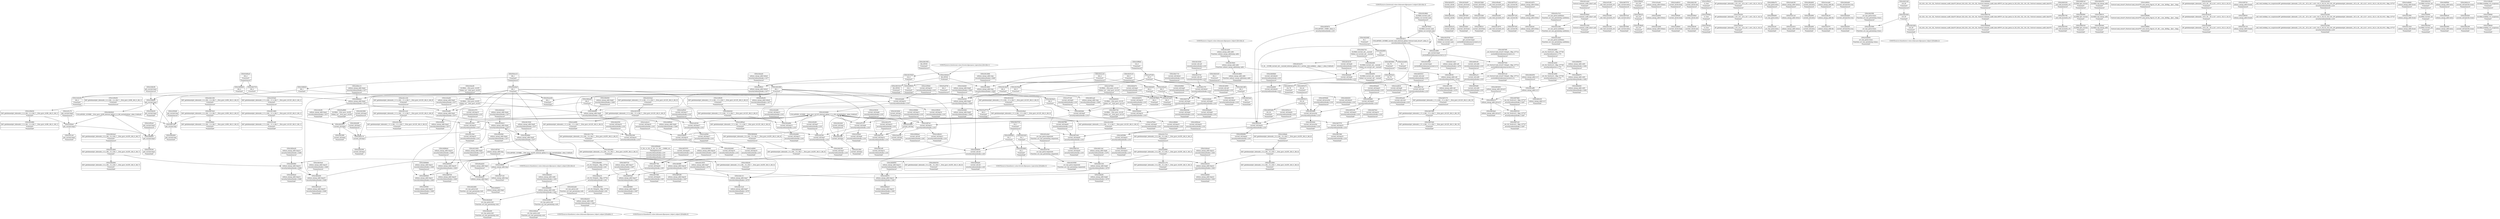 digraph {
	CE0x3cfe2f0 [shape=record,shape=Mrecord,label="{CE0x3cfe2f0|selinux_mmap_addr:tmp2|security/selinux/hooks.c,3277|*SummSink*}"]
	CE0x3d158b0 [shape=record,shape=Mrecord,label="{CE0x3d158b0|i64_4|*Constant*|*SummSink*}"]
	CE0x3d0d950 [shape=record,shape=Mrecord,label="{CE0x3d0d950|selinux_mmap_addr:tmp13|security/selinux/hooks.c,3281|*SummSource*}"]
	CE0x3d479c0 [shape=record,shape=Mrecord,label="{CE0x3d479c0|current_sid:tmp19|security/selinux/hooks.c,218|*SummSource*}"]
	CE0x3d049b0 [shape=record,shape=Mrecord,label="{CE0x3d049b0|selinux_mmap_addr:tmp14|security/selinux/hooks.c,3286}"]
	CE0x3d12bc0 [shape=record,shape=Mrecord,label="{CE0x3d12bc0|i64_4|*Constant*}"]
	CE0x3cf99c0 [shape=record,shape=Mrecord,label="{CE0x3cf99c0|selinux_mmap_addr:tobool|security/selinux/hooks.c,3277}"]
	CE0x3d01aa0 [shape=record,shape=Mrecord,label="{CE0x3d01aa0|selinux_mmap_addr:cmp|security/selinux/hooks.c,3280|*SummSink*}"]
	CE0x3d43c50 [shape=record,shape=Mrecord,label="{CE0x3d43c50|current_sid:bb}"]
	CE0x3d16fc0 [shape=record,shape=Mrecord,label="{CE0x3d16fc0|current_sid:if.end|*SummSink*}"]
	CE0x5c69ac0 [shape=record,shape=Mrecord,label="{CE0x5c69ac0|i64_2|*Constant*|*SummSource*}"]
	CE0x3d22d60 [shape=record,shape=Mrecord,label="{CE0x3d22d60|avc_has_perm:tsid|Function::avc_has_perm&Arg::tsid::|*SummSource*}"]
	CE0x3d1ddb0 [shape=record,shape=Mrecord,label="{CE0x3d1ddb0|selinux_mmap_addr:addr|Function::selinux_mmap_addr&Arg::addr::|*SummSink*}"]
	CE0x3d07930 [shape=record,shape=Mrecord,label="{CE0x3d07930|_ret_%struct.task_struct*_%tmp4,_!dbg_!27714|./arch/x86/include/asm/current.h,14}"]
	CE0x3d024a0 [shape=record,shape=Mrecord,label="{CE0x3d024a0|i64*_getelementptr_inbounds_(_9_x_i64_,_9_x_i64_*___llvm_gcov_ctr255,_i64_0,_i64_7)|*Constant*|*SummSource*}"]
	CE0x3cef520 [shape=record,shape=Mrecord,label="{CE0x3cef520|current_sid:tmp17|security/selinux/hooks.c,218|*SummSource*}"]
	CE0x3d193a0 [shape=record,shape=Mrecord,label="{CE0x3d193a0|i64*_getelementptr_inbounds_(_11_x_i64_,_11_x_i64_*___llvm_gcov_ctr125,_i64_0,_i64_9)|*Constant*|*SummSource*}"]
	CE0x35e7120 [shape=record,shape=Mrecord,label="{CE0x35e7120|selinux_mmap_addr:tmp|*SummSink*}"]
	CE0x3d154b0 [shape=record,shape=Mrecord,label="{CE0x3d154b0|current_sid:if.then|*SummSource*}"]
	CE0x3cf0ad0 [shape=record,shape=Mrecord,label="{CE0x3cf0ad0|_call_void_mcount()_#3|*SummSource*}"]
	CE0x3d57b10 [shape=record,shape=Mrecord,label="{CE0x3d57b10|get_current:bb|*SummSource*}"]
	CE0x3d56ba0 [shape=record,shape=Mrecord,label="{CE0x3d56ba0|current_sid:sid|security/selinux/hooks.c,220|*SummSource*}"]
	CE0x3d56420 [shape=record,shape=Mrecord,label="{CE0x3d56420|current_sid:tmp23|security/selinux/hooks.c,218|*SummSink*}"]
	CE0x3d03d30 [shape=record,shape=Mrecord,label="{CE0x3d03d30|selinux_mmap_addr:retval.0|*SummSource*}"]
	"CONST[source:0(mediator),value:2(dynamic)][purpose:{object,subject}][SnkIdx:1]"
	CE0x3cec8d0 [shape=record,shape=Mrecord,label="{CE0x3cec8d0|selinux_mmap_addr:if.then}"]
	CE0x3d1a9d0 [shape=record,shape=Mrecord,label="{CE0x3d1a9d0|_ret_i32_%retval.0,_!dbg_!27728|security/selinux/avc.c,775|*SummSink*}"]
	CE0x3d196e0 [shape=record,shape=Mrecord,label="{CE0x3d196e0|%struct.common_audit_data*_null|*Constant*}"]
	CE0x3d3ebf0 [shape=record,shape=Mrecord,label="{CE0x3d3ebf0|current_sid:tmp14|security/selinux/hooks.c,218}"]
	CE0x3cfab30 [shape=record,shape=Mrecord,label="{CE0x3cfab30|get_current:tmp1|*SummSink*}"]
	CE0x3d437a0 [shape=record,shape=Mrecord,label="{CE0x3d437a0|current_sid:tmp4|security/selinux/hooks.c,218}"]
	CE0x3d43e10 [shape=record,shape=Mrecord,label="{CE0x3d43e10|current_sid:bb|*SummSink*}"]
	CE0x3d57c90 [shape=record,shape=Mrecord,label="{CE0x3d57c90|get_current:bb|*SummSink*}"]
	CE0x3cf1390 [shape=record,shape=Mrecord,label="{CE0x3cf1390|_call_void_mcount()_#3|*SummSink*}"]
	CE0x3d129d0 [shape=record,shape=Mrecord,label="{CE0x3d129d0|selinux_mmap_addr:cmp|security/selinux/hooks.c,3280|*SummSource*}"]
	CE0x3d07660 [shape=record,shape=Mrecord,label="{CE0x3d07660|get_current:entry|*SummSink*}"]
	CE0x52af9d0 [shape=record,shape=Mrecord,label="{CE0x52af9d0|i64*_getelementptr_inbounds_(_9_x_i64_,_9_x_i64_*___llvm_gcov_ctr255,_i64_0,_i64_3)|*Constant*}"]
	CE0x3cfe4a0 [shape=record,shape=Mrecord,label="{CE0x3cfe4a0|selinux_mmap_addr:tmp12|security/selinux/hooks.c,3281|*SummSource*}"]
	CE0x3d239f0 [shape=record,shape=Mrecord,label="{CE0x3d239f0|current_sid:tmp2|*SummSink*}"]
	CE0x50cec80 [shape=record,shape=Mrecord,label="{CE0x50cec80|i64_1|*Constant*|*SummSink*}"]
	CE0x3d45760 [shape=record,shape=Mrecord,label="{CE0x3d45760|GLOBAL:__llvm_gcov_ctr125|Global_var:__llvm_gcov_ctr125|*SummSink*}"]
	CE0x3cf9760 [shape=record,shape=Mrecord,label="{CE0x3cf9760|COLLAPSED:_GCMRE___llvm_gcov_ctr255_internal_global_9_x_i64_zeroinitializer:_elem_0:default:}"]
	CE0x3d0a0c0 [shape=record,shape=Mrecord,label="{CE0x3d0a0c0|selinux_mmap_addr:call2|security/selinux/hooks.c,3281|*SummSink*}"]
	CE0x3cf8e40 [shape=record,shape=Mrecord,label="{CE0x3cf8e40|i32_218|*Constant*|*SummSource*}"]
	CE0x3cff150 [shape=record,shape=Mrecord,label="{CE0x3cff150|selinux_mmap_addr:call|security/selinux/hooks.c,3276}"]
	CE0x3d086a0 [shape=record,shape=Mrecord,label="{CE0x3d086a0|selinux_mmap_addr:tmp10|security/selinux/hooks.c,3280|*SummSource*}"]
	CE0x3cfe200 [shape=record,shape=Mrecord,label="{CE0x3cfe200|i64_2|*Constant*|*SummSink*}"]
	CE0x3cf2d40 [shape=record,shape=Mrecord,label="{CE0x3cf2d40|current_sid:tmp10|security/selinux/hooks.c,218}"]
	CE0x3d55010 [shape=record,shape=Mrecord,label="{CE0x3d55010|i32_22|*Constant*}"]
	CE0x3d43730 [shape=record,shape=Mrecord,label="{CE0x3d43730|i64_2|*Constant*}"]
	CE0x3d11590 [shape=record,shape=Mrecord,label="{CE0x3d11590|selinux_mmap_addr:call|security/selinux/hooks.c,3276|*SummSink*}"]
	CE0x3d56950 [shape=record,shape=Mrecord,label="{CE0x3d56950|current_sid:sid|security/selinux/hooks.c,220}"]
	CE0x3d55e10 [shape=record,shape=Mrecord,label="{CE0x3d55e10|current_sid:tmp22|security/selinux/hooks.c,218|*SummSource*}"]
	CE0x3cfaa60 [shape=record,shape=Mrecord,label="{CE0x3cfaa60|selinux_mmap_addr:if.then1|*SummSource*}"]
	CE0x3d44540 [shape=record,shape=Mrecord,label="{CE0x3d44540|current_sid:tmp4|security/selinux/hooks.c,218|*SummSink*}"]
	CE0x3d1a7c0 [shape=record,shape=Mrecord,label="{CE0x3d1a7c0|avc_has_perm:auditdata|Function::avc_has_perm&Arg::auditdata::|*SummSource*}"]
	CE0x3d42800 [shape=record,shape=Mrecord,label="{CE0x3d42800|get_current:tmp|*SummSink*}"]
	CE0x50cec10 [shape=record,shape=Mrecord,label="{CE0x50cec10|i64_1|*Constant*|*SummSource*}"]
	CE0x3d47d20 [shape=record,shape=Mrecord,label="{CE0x3d47d20|i64*_getelementptr_inbounds_(_11_x_i64_,_11_x_i64_*___llvm_gcov_ctr125,_i64_0,_i64_10)|*Constant*|*SummSink*}"]
	CE0x3ced910 [shape=record,shape=Mrecord,label="{CE0x3ced910|current_sid:do.body|*SummSource*}"]
	CE0x3d42180 [shape=record,shape=Mrecord,label="{CE0x3d42180|current_sid:do.end|*SummSource*}"]
	CE0x3d1e3d0 [shape=record,shape=Mrecord,label="{CE0x3d1e3d0|avc_has_perm:auditdata|Function::avc_has_perm&Arg::auditdata::}"]
	CE0x3d03610 [shape=record,shape=Mrecord,label="{CE0x3d03610|i32_78|*Constant*|*SummSink*}"]
	CE0x3d55270 [shape=record,shape=Mrecord,label="{CE0x3d55270|i32_22|*Constant*|*SummSource*}"]
	CE0x3d04530 [shape=record,shape=Mrecord,label="{CE0x3d04530|i64*_getelementptr_inbounds_(_9_x_i64_,_9_x_i64_*___llvm_gcov_ctr255,_i64_0,_i64_8)|*Constant*|*SummSink*}"]
	CE0x3d153d0 [shape=record,shape=Mrecord,label="{CE0x3d153d0|current_sid:if.then}"]
	CE0x3d030a0 [shape=record,shape=Mrecord,label="{CE0x3d030a0|selinux_mmap_addr:tmp15|security/selinux/hooks.c,3286|*SummSource*}"]
	CE0x3cf5b30 [shape=record,shape=Mrecord,label="{CE0x3cf5b30|i1_true|*Constant*|*SummSource*}"]
	CE0x3d244a0 [shape=record,shape=Mrecord,label="{CE0x3d244a0|selinux_mmap_addr:tmp4|security/selinux/hooks.c,3277|*SummSource*}"]
	CE0x3cf6c90 [shape=record,shape=Mrecord,label="{CE0x3cf6c90|current_sid:do.end|*SummSink*}"]
	CE0x3d0ae10 [shape=record,shape=Mrecord,label="{CE0x3d0ae10|_ret_i32_%tmp24,_!dbg_!27742|security/selinux/hooks.c,220}"]
	CE0x3d22ab0 [shape=record,shape=Mrecord,label="{CE0x3d22ab0|avc_has_perm:ssid|Function::avc_has_perm&Arg::ssid::|*SummSource*}"]
	CE0x3cef590 [shape=record,shape=Mrecord,label="{CE0x3cef590|current_sid:tmp17|security/selinux/hooks.c,218|*SummSink*}"]
	CE0x3cf5960 [shape=record,shape=Mrecord,label="{CE0x3cf5960|i1_true|*Constant*}"]
	CE0x3cf4530 [shape=record,shape=Mrecord,label="{CE0x3cf4530|i8*_getelementptr_inbounds_(_25_x_i8_,_25_x_i8_*_.str3,_i32_0,_i32_0)|*Constant*|*SummSink*}"]
	CE0x3d24110 [shape=record,shape=Mrecord,label="{CE0x3d24110|current_sid:tmp3}"]
	CE0x3d0be70 [shape=record,shape=Mrecord,label="{CE0x3d0be70|avc_has_perm:entry|*SummSource*}"]
	CE0x518c1a0 [shape=record,shape=Mrecord,label="{CE0x518c1a0|selinux_mmap_addr:return}"]
	CE0x3d0a990 [shape=record,shape=Mrecord,label="{CE0x3d0a990|current_sid:entry}"]
	CE0x3d031a0 [shape=record,shape=Mrecord,label="{CE0x3d031a0|_ret_%struct.task_struct*_%tmp4,_!dbg_!27714|./arch/x86/include/asm/current.h,14|*SummSink*}"]
	CE0x3cfe6b0 [shape=record,shape=Mrecord,label="{CE0x3cfe6b0|selinux_mmap_addr:tmp12|security/selinux/hooks.c,3281|*SummSink*}"]
	CE0x3cfb890 [shape=record,shape=Mrecord,label="{CE0x3cfb890|get_current:tmp1}"]
	"CONST[source:0(mediator),value:0(static)][purpose:{operation}][SnkIdx:3]"
	CE0x3cf95d0 [shape=record,shape=Mrecord,label="{CE0x3cf95d0|current_sid:do.body}"]
	CE0x3cfb240 [shape=record,shape=Mrecord,label="{CE0x3cfb240|i64*_getelementptr_inbounds_(_9_x_i64_,_9_x_i64_*___llvm_gcov_ctr255,_i64_0,_i64_0)|*Constant*|*SummSink*}"]
	CE0x3d1dc30 [shape=record,shape=Mrecord,label="{CE0x3d1dc30|current_sid:tmp8|security/selinux/hooks.c,218|*SummSource*}"]
	CE0x3cf26e0 [shape=record,shape=Mrecord,label="{CE0x3cf26e0|get_current:tmp2}"]
	CE0x3cfc570 [shape=record,shape=Mrecord,label="{CE0x3cfc570|selinux_mmap_addr:bb|*SummSink*}"]
	CE0x3d42f30 [shape=record,shape=Mrecord,label="{CE0x3d42f30|current_sid:land.lhs.true|*SummSink*}"]
	CE0x3d1c570 [shape=record,shape=Mrecord,label="{CE0x3d1c570|current_sid:tmp15|security/selinux/hooks.c,218|*SummSource*}"]
	CE0x3d40d30 [shape=record,shape=Mrecord,label="{CE0x3d40d30|current_sid:tobool1|security/selinux/hooks.c,218|*SummSink*}"]
	CE0x3d076f0 [shape=record,shape=Mrecord,label="{CE0x3d076f0|_ret_%struct.task_struct*_%tmp4,_!dbg_!27714|./arch/x86/include/asm/current.h,14|*SummSource*}"]
	CE0x3d18bd0 [shape=record,shape=Mrecord,label="{CE0x3d18bd0|i32_218|*Constant*|*SummSink*}"]
	CE0x3cecab0 [shape=record,shape=Mrecord,label="{CE0x3cecab0|selinux_mmap_addr:bb|*SummSource*}"]
	CE0x3cf1c70 [shape=record,shape=Mrecord,label="{CE0x3cf1c70|get_current:tmp2|*SummSource*}"]
	CE0x50cecf0 [shape=record,shape=Mrecord,label="{CE0x50cecf0|_call_void_mcount()_#3}"]
	CE0x3d235f0 [shape=record,shape=Mrecord,label="{CE0x3d235f0|avc_has_perm:tclass|Function::avc_has_perm&Arg::tclass::|*SummSource*}"]
	CE0x50ceba0 [shape=record,shape=Mrecord,label="{CE0x50ceba0|i64_1|*Constant*}"]
	CE0x3d02660 [shape=record,shape=Mrecord,label="{CE0x3d02660|i64*_getelementptr_inbounds_(_9_x_i64_,_9_x_i64_*___llvm_gcov_ctr255,_i64_0,_i64_7)|*Constant*|*SummSink*}"]
	CE0x3cf12f0 [shape=record,shape=Mrecord,label="{CE0x3cf12f0|_call_void_mcount()_#3|*SummSource*}"]
	CE0x3cfbd30 [shape=record,shape=Mrecord,label="{CE0x3cfbd30|i64*_getelementptr_inbounds_(_2_x_i64_,_2_x_i64_*___llvm_gcov_ctr98,_i64_0,_i64_1)|*Constant*}"]
	CE0x3d436a0 [shape=record,shape=Mrecord,label="{CE0x3d436a0|i64_0|*Constant*}"]
	CE0x3d22b40 [shape=record,shape=Mrecord,label="{CE0x3d22b40|avc_has_perm:tsid|Function::avc_has_perm&Arg::tsid::}"]
	CE0x52af770 [shape=record,shape=Mrecord,label="{CE0x52af770|i64_0|*Constant*|*SummSink*}"]
	CE0x3d23910 [shape=record,shape=Mrecord,label="{CE0x3d23910|current_sid:tmp2}"]
	CE0x3cf97d0 [shape=record,shape=Mrecord,label="{CE0x3cf97d0|selinux_mmap_addr:tmp|*SummSource*}"]
	CE0x3d22550 [shape=record,shape=Mrecord,label="{CE0x3d22550|current_sid:tmp16|security/selinux/hooks.c,218|*SummSource*}"]
	CE0x3d0bb60 [shape=record,shape=Mrecord,label="{CE0x3d0bb60|i32_(i32,_i32,_i16,_i32,_%struct.common_audit_data*)*_bitcast_(i32_(i32,_i32,_i16,_i32,_%struct.common_audit_data.495*)*_avc_has_perm_to_i32_(i32,_i32,_i16,_i32,_%struct.common_audit_data*)*)|*Constant*|*SummSource*}"]
	CE0x3d07d50 [shape=record,shape=Mrecord,label="{CE0x3d07d50|current_sid:if.end}"]
	CE0x3d13d00 [shape=record,shape=Mrecord,label="{CE0x3d13d00|i64*_getelementptr_inbounds_(_11_x_i64_,_11_x_i64_*___llvm_gcov_ctr125,_i64_0,_i64_1)|*Constant*}"]
	CE0x3d434a0 [shape=record,shape=Mrecord,label="{CE0x3d434a0|i64_3|*Constant*|*SummSink*}"]
	CE0x3d04a20 [shape=record,shape=Mrecord,label="{CE0x3d04a20|selinux_mmap_addr:tmp14|security/selinux/hooks.c,3286|*SummSource*}"]
	CE0x3d0efb0 [shape=record,shape=Mrecord,label="{CE0x3d0efb0|selinux_mmap_addr:tmp9|security/selinux/hooks.c,3280}"]
	CE0x3cea950 [shape=record,shape=Mrecord,label="{CE0x3cea950|selinux_mmap_addr:if.then1}"]
	CE0x3d05720 [shape=record,shape=Mrecord,label="{CE0x3d05720|selinux_mmap_addr:tmp17|security/selinux/hooks.c,3287|*SummSource*}"]
	CE0x3d43230 [shape=record,shape=Mrecord,label="{CE0x3d43230|_call_void_mcount()_#3|*SummSource*}"]
	CE0x3d04ba0 [shape=record,shape=Mrecord,label="{CE0x3d04ba0|selinux_mmap_addr:tmp14|security/selinux/hooks.c,3286|*SummSink*}"]
	CE0x3d0f0e0 [shape=record,shape=Mrecord,label="{CE0x3d0f0e0|selinux_mmap_addr:tmp9|security/selinux/hooks.c,3280|*SummSink*}"]
	CE0x3d1b940 [shape=record,shape=Mrecord,label="{CE0x3d1b940|current_sid:tmp|*SummSource*}"]
	CE0x3ced630 [shape=record,shape=Mrecord,label="{CE0x3ced630|current_sid:tmp8|security/selinux/hooks.c,218|*SummSink*}"]
	CE0x3cfe0a0 [shape=record,shape=Mrecord,label="{CE0x3cfe0a0|i64_65536|*Constant*}"]
	CE0x3d1a4a0 [shape=record,shape=Mrecord,label="{CE0x3d1a4a0|avc_has_perm:auditdata|Function::avc_has_perm&Arg::auditdata::|*SummSink*}"]
	CE0x3d40bb0 [shape=record,shape=Mrecord,label="{CE0x3d40bb0|current_sid:tobool1|security/selinux/hooks.c,218|*SummSource*}"]
	CE0x3d41550 [shape=record,shape=Mrecord,label="{CE0x3d41550|current_sid:tobool|security/selinux/hooks.c,218|*SummSink*}"]
	CE0x3cfae60 [shape=record,shape=Mrecord,label="{CE0x3cfae60|selinux_mmap_addr:tmp3|security/selinux/hooks.c,3277|*SummSource*}"]
	CE0x3d05f00 [shape=record,shape=Mrecord,label="{CE0x3d05f00|GLOBAL:get_current|*Constant*}"]
	CE0x3d55f80 [shape=record,shape=Mrecord,label="{CE0x3d55f80|current_sid:tmp23|security/selinux/hooks.c,218}"]
	CE0x3d232b0 [shape=record,shape=Mrecord,label="{CE0x3d232b0|i16_45|*Constant*|*SummSink*}"]
	CE0x3d0c9e0 [shape=record,shape=Mrecord,label="{CE0x3d0c9e0|GLOBAL:cap_mmap_addr|*Constant*|*SummSink*}"]
	CE0x3cfea40 [shape=record,shape=Mrecord,label="{CE0x3cfea40|selinux_mmap_addr:tobool|security/selinux/hooks.c,3277|*SummSource*}"]
	"CONST[source:2(external),value:0(static)][purpose:{operation}][SrcIdx:1]"
	CE0x3d0b740 [shape=record,shape=Mrecord,label="{CE0x3d0b740|i32_(i32,_i32,_i16,_i32,_%struct.common_audit_data*)*_bitcast_(i32_(i32,_i32,_i16,_i32,_%struct.common_audit_data.495*)*_avc_has_perm_to_i32_(i32,_i32,_i16,_i32,_%struct.common_audit_data*)*)|*Constant*}"]
	CE0x3d19750 [shape=record,shape=Mrecord,label="{CE0x3d19750|avc_has_perm:requested|Function::avc_has_perm&Arg::requested::}"]
	CE0x3d23420 [shape=record,shape=Mrecord,label="{CE0x3d23420|i32_1|*Constant*}"]
	CE0x3cf6d80 [shape=record,shape=Mrecord,label="{CE0x3cf6d80|%struct.task_struct*_(%struct.task_struct**)*_asm_movq_%gs:$_1:P_,$0_,_r,im,_dirflag_,_fpsr_,_flags_}"]
	CE0x3ceb3e0 [shape=record,shape=Mrecord,label="{CE0x3ceb3e0|selinux_mmap_addr:if.then|*SummSink*}"]
	CE0x3d1c5e0 [shape=record,shape=Mrecord,label="{CE0x3d1c5e0|current_sid:tmp15|security/selinux/hooks.c,218|*SummSink*}"]
	CE0x3d23180 [shape=record,shape=Mrecord,label="{CE0x3d23180|i16_45|*Constant*|*SummSource*}"]
	CE0x3cfde90 [shape=record,shape=Mrecord,label="{CE0x3cfde90|selinux_mmap_addr:tmp6|security/selinux/hooks.c,3278|*SummSink*}"]
	CE0x3d191d0 [shape=record,shape=Mrecord,label="{CE0x3d191d0|i64*_getelementptr_inbounds_(_11_x_i64_,_11_x_i64_*___llvm_gcov_ctr125,_i64_0,_i64_9)|*Constant*}"]
	CE0x3d18f00 [shape=record,shape=Mrecord,label="{CE0x3d18f00|i8*_getelementptr_inbounds_(_45_x_i8_,_45_x_i8_*_.str12,_i32_0,_i32_0)|*Constant*|*SummSink*}"]
	CE0x3d0c970 [shape=record,shape=Mrecord,label="{CE0x3d0c970|GLOBAL:cap_mmap_addr|*Constant*|*SummSource*}"]
	CE0x3d0ec10 [shape=record,shape=Mrecord,label="{CE0x3d0ec10|selinux_mmap_addr:tmp2|security/selinux/hooks.c,3277|*SummSource*}"]
	CE0x3d05060 [shape=record,shape=Mrecord,label="{CE0x3d05060|selinux_mmap_addr:tmp16|security/selinux/hooks.c,3287|*SummSource*}"]
	CE0x3cf5460 [shape=record,shape=Mrecord,label="{CE0x3cf5460|get_current:tmp|*SummSource*}"]
	CE0x3cf98e0 [shape=record,shape=Mrecord,label="{CE0x3cf98e0|i32_0|*Constant*|*SummSource*}"]
	CE0x3d1c500 [shape=record,shape=Mrecord,label="{CE0x3d1c500|current_sid:tmp15|security/selinux/hooks.c,218}"]
	CE0x3d1adf0 [shape=record,shape=Mrecord,label="{CE0x3d1adf0|selinux_mmap_addr:rc.0}"]
	"CONST[source:0(mediator),value:2(dynamic)][purpose:{object}][SnkIdx:2]"
	CE0x3d114a0 [shape=record,shape=Mrecord,label="{CE0x3d114a0|selinux_mmap_addr:call|security/selinux/hooks.c,3276|*SummSource*}"]
	CE0x3cec810 [shape=record,shape=Mrecord,label="{CE0x3cec810|selinux_mmap_addr:return|*SummSink*}"]
	CE0x518c130 [shape=record,shape=Mrecord,label="{CE0x518c130|selinux_mmap_addr:if.end4|*SummSink*}"]
	CE0x3d1a0a0 [shape=record,shape=Mrecord,label="{CE0x3d1a0a0|avc_has_perm:requested|Function::avc_has_perm&Arg::requested::|*SummSource*}"]
	CE0x3d1e890 [shape=record,shape=Mrecord,label="{CE0x3d1e890|get_current:tmp4|./arch/x86/include/asm/current.h,14}"]
	CE0x3cef160 [shape=record,shape=Mrecord,label="{CE0x3cef160|current_sid:tmp17|security/selinux/hooks.c,218}"]
	CE0x3d03680 [shape=record,shape=Mrecord,label="{CE0x3d03680|i32_78|*Constant*|*SummSource*}"]
	CE0x3d1a960 [shape=record,shape=Mrecord,label="{CE0x3d1a960|_ret_i32_%retval.0,_!dbg_!27728|security/selinux/avc.c,775|*SummSource*}"]
	CE0x3d034c0 [shape=record,shape=Mrecord,label="{CE0x3d034c0|i32_78|*Constant*}"]
	CE0x3d1abb0 [shape=record,shape=Mrecord,label="{CE0x3d1abb0|i64*_getelementptr_inbounds_(_9_x_i64_,_9_x_i64_*___llvm_gcov_ctr255,_i64_0,_i64_7)|*Constant*}"]
	CE0x3ce42d0 [shape=record,shape=Mrecord,label="{CE0x3ce42d0|_call_void_lockdep_rcu_suspicious(i8*_getelementptr_inbounds_(_25_x_i8_,_25_x_i8_*_.str3,_i32_0,_i32_0),_i32_218,_i8*_getelementptr_inbounds_(_45_x_i8_,_45_x_i8_*_.str12,_i32_0,_i32_0))_#10,_!dbg_!27727|security/selinux/hooks.c,218}"]
	CE0x3cfa530 [shape=record,shape=Mrecord,label="{CE0x3cfa530|selinux_mmap_addr:tmp8|security/selinux/hooks.c,3280}"]
	CE0x3cf5830 [shape=record,shape=Mrecord,label="{CE0x3cf5830|current_sid:tmp14|security/selinux/hooks.c,218|*SummSink*}"]
	CE0x3d01950 [shape=record,shape=Mrecord,label="{CE0x3d01950|i64_65536|*Constant*|*SummSource*}"]
	CE0x3d14850 [shape=record,shape=Mrecord,label="{CE0x3d14850|current_sid:call|security/selinux/hooks.c,218|*SummSink*}"]
	CE0x3d1c080 [shape=record,shape=Mrecord,label="{CE0x3d1c080|i64*_getelementptr_inbounds_(_11_x_i64_,_11_x_i64_*___llvm_gcov_ctr125,_i64_0,_i64_8)|*Constant*|*SummSink*}"]
	CE0x3ce5160 [shape=record,shape=Mrecord,label="{CE0x3ce5160|i64*_getelementptr_inbounds_(_9_x_i64_,_9_x_i64_*___llvm_gcov_ctr255,_i64_0,_i64_6)|*Constant*}"]
	"CONST[source:1(input),value:2(dynamic)][purpose:{object}][SrcIdx:2]"
	CE0x3d41ef0 [shape=record,shape=Mrecord,label="{CE0x3d41ef0|current_sid:tmp12|security/selinux/hooks.c,218|*SummSink*}"]
	CE0x3d0ab00 [shape=record,shape=Mrecord,label="{CE0x3d0ab00|current_sid:entry|*SummSource*}"]
	CE0x3ced490 [shape=record,shape=Mrecord,label="{CE0x3ced490|current_sid:tobool1|security/selinux/hooks.c,218}"]
	CE0x3d1d1b0 [shape=record,shape=Mrecord,label="{CE0x3d1d1b0|i64*_getelementptr_inbounds_(_11_x_i64_,_11_x_i64_*___llvm_gcov_ctr125,_i64_0,_i64_0)|*Constant*|*SummSource*}"]
	CE0x3d22e90 [shape=record,shape=Mrecord,label="{CE0x3d22e90|avc_has_perm:tsid|Function::avc_has_perm&Arg::tsid::|*SummSink*}"]
	CE0x3d24390 [shape=record,shape=Mrecord,label="{CE0x3d24390|current_sid:tmp3|*SummSink*}"]
	CE0x3cf5cb0 [shape=record,shape=Mrecord,label="{CE0x3cf5cb0|i1_true|*Constant*|*SummSink*}"]
	CE0x3d16e00 [shape=record,shape=Mrecord,label="{CE0x3d16e00|current_sid:if.end|*SummSource*}"]
	CE0x3d019c0 [shape=record,shape=Mrecord,label="{CE0x3d019c0|i64_65536|*Constant*|*SummSink*}"]
	CE0x3d11dc0 [shape=record,shape=Mrecord,label="{CE0x3d11dc0|selinux_mmap_addr:if.end|*SummSink*}"]
	CE0x3d1b8d0 [shape=record,shape=Mrecord,label="{CE0x3d1b8d0|COLLAPSED:_GCMRE___llvm_gcov_ctr125_internal_global_11_x_i64_zeroinitializer:_elem_0:default:}"]
	CE0x3d0a5e0 [shape=record,shape=Mrecord,label="{CE0x3d0a5e0|GLOBAL:current_sid|*Constant*|*SummSink*}"]
	CE0x3d41370 [shape=record,shape=Mrecord,label="{CE0x3d41370|current_sid:tobool|security/selinux/hooks.c,218}"]
	CE0x3cf7a90 [shape=record,shape=Mrecord,label="{CE0x3cf7a90|current_sid:tmp5|security/selinux/hooks.c,218|*SummSource*}"]
	CE0x3cef0f0 [shape=record,shape=Mrecord,label="{CE0x3cef0f0|i64*_getelementptr_inbounds_(_11_x_i64_,_11_x_i64_*___llvm_gcov_ctr125,_i64_0,_i64_9)|*Constant*|*SummSink*}"]
	CE0x3cfb820 [shape=record,shape=Mrecord,label="{CE0x3cfb820|i64_1|*Constant*}"]
	CE0x3d57240 [shape=record,shape=Mrecord,label="{CE0x3d57240|get_current:tmp}"]
	CE0x3d11c70 [shape=record,shape=Mrecord,label="{CE0x3d11c70|i64*_getelementptr_inbounds_(_9_x_i64_,_9_x_i64_*___llvm_gcov_ctr255,_i64_0,_i64_3)|*Constant*|*SummSink*}"]
	CE0x3d1bf60 [shape=record,shape=Mrecord,label="{CE0x3d1bf60|i64*_getelementptr_inbounds_(_2_x_i64_,_2_x_i64_*___llvm_gcov_ctr98,_i64_0,_i64_1)|*Constant*|*SummSink*}"]
	CE0x3d13f40 [shape=record,shape=Mrecord,label="{CE0x3d13f40|current_sid:tmp1|*SummSink*}"]
	CE0x3d13650 [shape=record,shape=Mrecord,label="{CE0x3d13650|selinux_mmap_addr:tmp5|security/selinux/hooks.c,3277|*SummSink*}"]
	CE0x3cf56b0 [shape=record,shape=Mrecord,label="{CE0x3cf56b0|current_sid:tmp14|security/selinux/hooks.c,218|*SummSource*}"]
	CE0x3d03910 [shape=record,shape=Mrecord,label="{CE0x3d03910|current_sid:cred|security/selinux/hooks.c,218|*SummSource*}"]
	CE0x3d226d0 [shape=record,shape=Mrecord,label="{CE0x3d226d0|current_sid:tmp16|security/selinux/hooks.c,218|*SummSink*}"]
	CE0x3d07c20 [shape=record,shape=Mrecord,label="{CE0x3d07c20|_ret_i32_%retval.0,_!dbg_!27727|security/selinux/hooks.c,3287|*SummSink*}"]
	CE0x3d22360 [shape=record,shape=Mrecord,label="{CE0x3d22360|current_sid:tmp16|security/selinux/hooks.c,218}"]
	CE0x3d03ed0 [shape=record,shape=Mrecord,label="{CE0x3d03ed0|i64*_getelementptr_inbounds_(_9_x_i64_,_9_x_i64_*___llvm_gcov_ctr255,_i64_0,_i64_8)|*Constant*}"]
	CE0x3cfe900 [shape=record,shape=Mrecord,label="{CE0x3cfe900|GLOBAL:current_sid|*Constant*}"]
	CE0x3cf79b0 [shape=record,shape=Mrecord,label="{CE0x3cf79b0|GLOBAL:__llvm_gcov_ctr125|Global_var:__llvm_gcov_ctr125|*SummSource*}"]
	CE0x3cf3630 [shape=record,shape=Mrecord,label="{CE0x3cf3630|current_sid:tmp6|security/selinux/hooks.c,218|*SummSource*}"]
	CE0x3d05c50 [shape=record,shape=Mrecord,label="{CE0x3d05c50|current_sid:call4|security/selinux/hooks.c,218|*SummSource*}"]
	CE0x3d0b870 [shape=record,shape=Mrecord,label="{CE0x3d0b870|selinux_mmap_addr:call3|security/selinux/hooks.c,3282}"]
	CE0x3d22800 [shape=record,shape=Mrecord,label="{CE0x3d22800|i8_1|*Constant*}"]
	CE0x3d18e20 [shape=record,shape=Mrecord,label="{CE0x3d18e20|i8*_getelementptr_inbounds_(_45_x_i8_,_45_x_i8_*_.str12,_i32_0,_i32_0)|*Constant*}"]
	CE0x3cee350 [shape=record,shape=Mrecord,label="{CE0x3cee350|current_sid:tmp|*SummSink*}"]
	CE0x3cfb720 [shape=record,shape=Mrecord,label="{CE0x3cfb720|selinux_mmap_addr:if.end4|*SummSource*}"]
	CE0x3d47c70 [shape=record,shape=Mrecord,label="{CE0x3d47c70|i64*_getelementptr_inbounds_(_11_x_i64_,_11_x_i64_*___llvm_gcov_ctr125,_i64_0,_i64_10)|*Constant*|*SummSource*}"]
	CE0x3d0dac0 [shape=record,shape=Mrecord,label="{CE0x3d0dac0|selinux_mmap_addr:tmp13|security/selinux/hooks.c,3281|*SummSink*}"]
	CE0x3cf39a0 [shape=record,shape=Mrecord,label="{CE0x3cf39a0|current_sid:tmp6|security/selinux/hooks.c,218|*SummSink*}"]
	CE0x3cf69b0 [shape=record,shape=Mrecord,label="{CE0x3cf69b0|current_sid:tmp11|security/selinux/hooks.c,218|*SummSource*}"]
	CE0x3d54a40 [shape=record,shape=Mrecord,label="{CE0x3d54a40|current_sid:cred|security/selinux/hooks.c,218|*SummSink*}"]
	CE0x3d1a2e0 [shape=record,shape=Mrecord,label="{CE0x3d1a2e0|%struct.common_audit_data*_null|*Constant*|*SummSource*}"]
	CE0x3cf6f20 [shape=record,shape=Mrecord,label="{CE0x3cf6f20|%struct.task_struct*_(%struct.task_struct**)*_asm_movq_%gs:$_1:P_,$0_,_r,im,_dirflag_,_fpsr_,_flags_|*SummSource*}"]
	CE0x3cfb510 [shape=record,shape=Mrecord,label="{CE0x3cfb510|GLOBAL:cap_mmap_addr|*Constant*}"]
	CE0x3d0e530 [shape=record,shape=Mrecord,label="{CE0x3d0e530|_ret_i32_%tmp24,_!dbg_!27742|security/selinux/hooks.c,220|*SummSink*}"]
	CE0x3cfb930 [shape=record,shape=Mrecord,label="{CE0x3cfb930|selinux_mmap_addr:if.end4}"]
	CE0x3cf6fb0 [shape=record,shape=Mrecord,label="{CE0x3cf6fb0|%struct.task_struct*_(%struct.task_struct**)*_asm_movq_%gs:$_1:P_,$0_,_r,im,_dirflag_,_fpsr_,_flags_|*SummSink*}"]
	CE0x3d23000 [shape=record,shape=Mrecord,label="{CE0x3d23000|i16_45|*Constant*}"]
	CE0x3cfd2a0 [shape=record,shape=Mrecord,label="{CE0x3cfd2a0|avc_has_perm:ssid|Function::avc_has_perm&Arg::ssid::|*SummSink*}"]
	CE0x3cfe430 [shape=record,shape=Mrecord,label="{CE0x3cfe430|selinux_mmap_addr:tmp12|security/selinux/hooks.c,3281}"]
	CE0x3d0eaa0 [shape=record,shape=Mrecord,label="{CE0x3d0eaa0|i64_0|*Constant*}"]
	CE0x3d04040 [shape=record,shape=Mrecord,label="{CE0x3d04040|i64*_getelementptr_inbounds_(_9_x_i64_,_9_x_i64_*___llvm_gcov_ctr255,_i64_0,_i64_8)|*Constant*|*SummSource*}"]
	CE0x3cf1a00 [shape=record,shape=Mrecord,label="{CE0x3cf1a00|i64*_getelementptr_inbounds_(_11_x_i64_,_11_x_i64_*___llvm_gcov_ctr125,_i64_0,_i64_1)|*Constant*|*SummSink*}"]
	CE0x46aab20 [shape=record,shape=Mrecord,label="{CE0x46aab20|selinux_mmap_addr:tmp1|*SummSource*}"]
	CE0x3d01330 [shape=record,shape=Mrecord,label="{CE0x3d01330|selinux_mmap_addr:tmp6|security/selinux/hooks.c,3278}"]
	CE0x3d1d390 [shape=record,shape=Mrecord,label="{CE0x3d1d390|i64*_getelementptr_inbounds_(_11_x_i64_,_11_x_i64_*___llvm_gcov_ctr125,_i64_0,_i64_0)|*Constant*|*SummSink*}"]
	CE0x3d54d60 [shape=record,shape=Mrecord,label="{CE0x3d54d60|current_sid:tmp21|security/selinux/hooks.c,218}"]
	CE0x3d23720 [shape=record,shape=Mrecord,label="{CE0x3d23720|i32_1|*Constant*|*SummSource*}"]
	CE0x3d021f0 [shape=record,shape=Mrecord,label="{CE0x3d021f0|selinux_mmap_addr:rc.0|*SummSink*}"]
	CE0x3cf9510 [shape=record,shape=Mrecord,label="{CE0x3cf9510|current_sid:if.then|*SummSink*}"]
	CE0x3cf2180 [shape=record,shape=Mrecord,label="{CE0x3cf2180|current_sid:tmp7|security/selinux/hooks.c,218}"]
	CE0x3d41d70 [shape=record,shape=Mrecord,label="{CE0x3d41d70|current_sid:tmp12|security/selinux/hooks.c,218|*SummSource*}"]
	CE0x3d08ce0 [shape=record,shape=Mrecord,label="{CE0x3d08ce0|selinux_mmap_addr:entry}"]
	CE0x3d23980 [shape=record,shape=Mrecord,label="{CE0x3d23980|current_sid:tmp2|*SummSource*}"]
	CE0x3d0eba0 [shape=record,shape=Mrecord,label="{CE0x3d0eba0|selinux_mmap_addr:tmp2|security/selinux/hooks.c,3277}"]
	CE0x3d55670 [shape=record,shape=Mrecord,label="{CE0x3d55670|COLLAPSED:_CMRE:_elem_0::|security/selinux/hooks.c,218}"]
	CE0x3d229d0 [shape=record,shape=Mrecord,label="{CE0x3d229d0|i8_1|*Constant*|*SummSource*}"]
	CE0x3d03a20 [shape=record,shape=Mrecord,label="{CE0x3d03a20|selinux_mmap_addr:tmp15|security/selinux/hooks.c,3286|*SummSink*}"]
	CE0x46aaa00 [shape=record,shape=Mrecord,label="{CE0x46aaa00|selinux_mmap_addr:tmp1}"]
	CE0x3d42c10 [shape=record,shape=Mrecord,label="{CE0x3d42c10|current_sid:land.lhs.true2|*SummSource*}"]
	CE0x3cf06d0 [shape=record,shape=Mrecord,label="{CE0x3cf06d0|i64*_getelementptr_inbounds_(_9_x_i64_,_9_x_i64_*___llvm_gcov_ctr255,_i64_0,_i64_6)|*Constant*|*SummSource*}"]
	CE0x3d1c2c0 [shape=record,shape=Mrecord,label="{CE0x3d1c2c0|i64*_getelementptr_inbounds_(_11_x_i64_,_11_x_i64_*___llvm_gcov_ctr125,_i64_0,_i64_8)|*Constant*}"]
	CE0x3cf52a0 [shape=record,shape=Mrecord,label="{CE0x3cf52a0|get_current:tmp3|*SummSource*}"]
	CE0x3d3da60 [shape=record,shape=Mrecord,label="{CE0x3d3da60|current_sid:tmp9|security/selinux/hooks.c,218|*SummSink*}"]
	CE0x3d47e00 [shape=record,shape=Mrecord,label="{CE0x3d47e00|current_sid:tmp20|security/selinux/hooks.c,218}"]
	CE0x3d0f250 [shape=record,shape=Mrecord,label="{CE0x3d0f250|selinux_mmap_addr:tmp10|security/selinux/hooks.c,3280}"]
	CE0x3cf4250 [shape=record,shape=Mrecord,label="{CE0x3cf4250|i8*_getelementptr_inbounds_(_25_x_i8_,_25_x_i8_*_.str3,_i32_0,_i32_0)|*Constant*}"]
	CE0x3d40fc0 [shape=record,shape=Mrecord,label="{CE0x3d40fc0|get_current:tmp3}"]
	CE0x3d47d90 [shape=record,shape=Mrecord,label="{CE0x3d47d90|current_sid:tmp19|security/selinux/hooks.c,218|*SummSink*}"]
	CE0x3d56eb0 [shape=record,shape=Mrecord,label="{CE0x3d56eb0|0:_i32,_4:_i32,_8:_i32,_12:_i32,_:_CMRE_4,8_|*MultipleSource*|security/selinux/hooks.c,218|security/selinux/hooks.c,218|security/selinux/hooks.c,220}"]
	CE0x3cf7c10 [shape=record,shape=Mrecord,label="{CE0x3cf7c10|current_sid:tmp6|security/selinux/hooks.c,218}"]
	CE0x3d242f0 [shape=record,shape=Mrecord,label="{CE0x3d242f0|current_sid:tmp3|*SummSource*}"]
	CE0x3d565b0 [shape=record,shape=Mrecord,label="{CE0x3d565b0|i32_1|*Constant*}"]
	CE0x3d0c600 [shape=record,shape=Mrecord,label="{CE0x3d0c600|selinux_mmap_addr:entry|*SummSink*}"]
	CE0x3cef820 [shape=record,shape=Mrecord,label="{CE0x3cef820|current_sid:tmp18|security/selinux/hooks.c,218}"]
	CE0x3d0bbd0 [shape=record,shape=Mrecord,label="{CE0x3d0bbd0|i32_(i32,_i32,_i16,_i32,_%struct.common_audit_data*)*_bitcast_(i32_(i32,_i32,_i16,_i32,_%struct.common_audit_data.495*)*_avc_has_perm_to_i32_(i32,_i32,_i16,_i32,_%struct.common_audit_data*)*)|*Constant*|*SummSink*}"]
	CE0x3d09d20 [shape=record,shape=Mrecord,label="{CE0x3d09d20|i64_2|*Constant*}"]
	CE0x5c69a50 [shape=record,shape=Mrecord,label="{CE0x5c69a50|selinux_mmap_addr:tobool|security/selinux/hooks.c,3277|*SummSink*}"]
	CE0x3cfafa0 [shape=record,shape=Mrecord,label="{CE0x3cfafa0|selinux_mmap_addr:tmp3|security/selinux/hooks.c,3277|*SummSink*}"]
	CE0x3d57870 [shape=record,shape=Mrecord,label="{CE0x3d57870|current_sid:tmp24|security/selinux/hooks.c,220|*SummSource*}"]
	CE0x3cf9950 [shape=record,shape=Mrecord,label="{CE0x3cf9950|i32_0|*Constant*|*SummSink*}"]
	CE0x3d3e960 [shape=record,shape=Mrecord,label="{CE0x3d3e960|current_sid:tmp13|security/selinux/hooks.c,218|*SummSink*}"]
	CE0x3d1d6b0 [shape=record,shape=Mrecord,label="{CE0x3d1d6b0|GLOBAL:current_task|Global_var:current_task|*SummSource*}"]
	CE0x3d47f80 [shape=record,shape=Mrecord,label="{CE0x3d47f80|current_sid:tmp20|security/selinux/hooks.c,218|*SummSource*}"]
	CE0x3d04e10 [shape=record,shape=Mrecord,label="{CE0x3d04e10|selinux_mmap_addr:retval.0}"]
	CE0x3d07bb0 [shape=record,shape=Mrecord,label="{CE0x3d07bb0|_ret_i32_%retval.0,_!dbg_!27727|security/selinux/hooks.c,3287|*SummSource*}"]
	CE0x3d055a0 [shape=record,shape=Mrecord,label="{CE0x3d055a0|selinux_mmap_addr:tmp17|security/selinux/hooks.c,3287}"]
	CE0x3d1b860 [shape=record,shape=Mrecord,label="{CE0x3d1b860|current_sid:tmp}"]
	CE0x3d061a0 [shape=record,shape=Mrecord,label="{CE0x3d061a0|GLOBAL:get_current|*Constant*|*SummSource*}"]
	CE0x3d14540 [shape=record,shape=Mrecord,label="{CE0x3d14540|current_sid:call|security/selinux/hooks.c,218|*SummSource*}"]
	CE0x3d0e080 [shape=record,shape=Mrecord,label="{CE0x3d0e080|_ret_i32_%tmp24,_!dbg_!27742|security/selinux/hooks.c,220|*SummSource*}"]
	CE0x3cfe970 [shape=record,shape=Mrecord,label="{CE0x3cfe970|selinux_mmap_addr:tmp13|security/selinux/hooks.c,3281}"]
	CE0x3d05890 [shape=record,shape=Mrecord,label="{CE0x3d05890|selinux_mmap_addr:tmp17|security/selinux/hooks.c,3287|*SummSink*}"]
	CE0x3d04e80 [shape=record,shape=Mrecord,label="{CE0x3d04e80|selinux_mmap_addr:tmp15|security/selinux/hooks.c,3286}"]
	CE0x3d05530 [shape=record,shape=Mrecord,label="{CE0x3d05530|_ret_i32_%retval.0,_!dbg_!27727|security/selinux/hooks.c,3287}"]
	CE0x3d12f50 [shape=record,shape=Mrecord,label="{CE0x3d12f50|selinux_mmap_addr:if.end}"]
	CE0x3d18e90 [shape=record,shape=Mrecord,label="{CE0x3d18e90|i8*_getelementptr_inbounds_(_45_x_i8_,_45_x_i8_*_.str12,_i32_0,_i32_0)|*Constant*|*SummSource*}"]
	CE0x3cf6b30 [shape=record,shape=Mrecord,label="{CE0x3cf6b30|current_sid:tmp11|security/selinux/hooks.c,218|*SummSink*}"]
	CE0x3cf7200 [shape=record,shape=Mrecord,label="{CE0x3cf7200|i32_0|*Constant*}"]
	CE0x3d05a10 [shape=record,shape=Mrecord,label="{CE0x3d05a10|current_sid:call4|security/selinux/hooks.c,218}"]
	CE0x3d41480 [shape=record,shape=Mrecord,label="{CE0x3d41480|i64_3|*Constant*}"]
	CE0x3d1dcf0 [shape=record,shape=Mrecord,label="{CE0x3d1dcf0|selinux_mmap_addr:addr|Function::selinux_mmap_addr&Arg::addr::|*SummSource*}"]
	CE0x3d23580 [shape=record,shape=Mrecord,label="{CE0x3d23580|avc_has_perm:tclass|Function::avc_has_perm&Arg::tclass::}"]
	CE0x3d57dc0 [shape=record,shape=Mrecord,label="{CE0x3d57dc0|i64*_getelementptr_inbounds_(_2_x_i64_,_2_x_i64_*___llvm_gcov_ctr98,_i64_0,_i64_0)|*Constant*}"]
	CE0x3d41710 [shape=record,shape=Mrecord,label="{CE0x3d41710|current_sid:tobool|security/selinux/hooks.c,218|*SummSource*}"]
	CE0x3d147e0 [shape=record,shape=Mrecord,label="{CE0x3d147e0|current_sid:call|security/selinux/hooks.c,218}"]
	CE0x3cfcf90 [shape=record,shape=Mrecord,label="{CE0x3cfcf90|avc_has_perm:ssid|Function::avc_has_perm&Arg::ssid::}"]
	CE0x3cf0560 [shape=record,shape=Mrecord,label="{CE0x3cf0560|selinux_mmap_addr:tmp11|security/selinux/hooks.c,3280|*SummSink*}"]
	CE0x3d1a620 [shape=record,shape=Mrecord,label="{CE0x3d1a620|_ret_i32_%retval.0,_!dbg_!27728|security/selinux/avc.c,775}"]
	CE0x3cf7b00 [shape=record,shape=Mrecord,label="{CE0x3cf7b00|current_sid:tmp5|security/selinux/hooks.c,218|*SummSink*}"]
	CE0x3d43f20 [shape=record,shape=Mrecord,label="{CE0x3d43f20|current_sid:land.lhs.true2}"]
	CE0x3d0e640 [shape=record,shape=Mrecord,label="{CE0x3d0e640|selinux_mmap_addr:call3|security/selinux/hooks.c,3282|*SummSink*}"]
	CE0x3d0a230 [shape=record,shape=Mrecord,label="{CE0x3d0a230|GLOBAL:current_sid|*Constant*|*SummSource*}"]
	CE0x3cf66b0 [shape=record,shape=Mrecord,label="{CE0x3cf66b0|current_sid:tmp10|security/selinux/hooks.c,218|*SummSink*}"]
	CE0x3d0b950 [shape=record,shape=Mrecord,label="{CE0x3d0b950|selinux_mmap_addr:call3|security/selinux/hooks.c,3282|*SummSource*}"]
	CE0x3d47570 [shape=record,shape=Mrecord,label="{CE0x3d47570|current_sid:tmp19|security/selinux/hooks.c,218}"]
	CE0x3d55100 [shape=record,shape=Mrecord,label="{CE0x3d55100|current_sid:tmp21|security/selinux/hooks.c,218|*SummSink*}"]
	CE0x3d42e60 [shape=record,shape=Mrecord,label="{CE0x3d42e60|current_sid:land.lhs.true|*SummSource*}"]
	CE0x3cebc30 [shape=record,shape=Mrecord,label="{CE0x3cebc30|selinux_mmap_addr:bb}"]
	CE0x3d1a350 [shape=record,shape=Mrecord,label="{CE0x3d1a350|%struct.common_audit_data*_null|*Constant*|*SummSink*}"]
	CE0x3d42b20 [shape=record,shape=Mrecord,label="{CE0x3d42b20|COLLAPSED:_GCMRE___llvm_gcov_ctr98_internal_global_2_x_i64_zeroinitializer:_elem_0:default:}"]
	CE0x3d558d0 [shape=record,shape=Mrecord,label="{CE0x3d558d0|current_sid:security|security/selinux/hooks.c,218|*SummSource*}"]
	CE0x3d19580 [shape=record,shape=Mrecord,label="{CE0x3d19580|avc_has_perm:requested|Function::avc_has_perm&Arg::requested::|*SummSink*}"]
	CE0x3ce5060 [shape=record,shape=Mrecord,label="{CE0x3ce5060|selinux_mmap_addr:tmp8|security/selinux/hooks.c,3280|*SummSink*}"]
	CE0x3d3c5d0 [shape=record,shape=Mrecord,label="{CE0x3d3c5d0|current_sid:tmp1}"]
	CE0x3d562a0 [shape=record,shape=Mrecord,label="{CE0x3d562a0|current_sid:tmp23|security/selinux/hooks.c,218|*SummSource*}"]
	CE0x3d42c80 [shape=record,shape=Mrecord,label="{CE0x3d42c80|current_sid:land.lhs.true2|*SummSink*}"]
	CE0x3d1d0a0 [shape=record,shape=Mrecord,label="{CE0x3d1d0a0|i64*_getelementptr_inbounds_(_11_x_i64_,_11_x_i64_*___llvm_gcov_ctr125,_i64_0,_i64_0)|*Constant*}"]
	CE0x3d43300 [shape=record,shape=Mrecord,label="{CE0x3d43300|_call_void_mcount()_#3|*SummSink*}"]
	CE0x3cf2bd0 [shape=record,shape=Mrecord,label="{CE0x3cf2bd0|current_sid:tmp9|security/selinux/hooks.c,218}"]
	CE0x3d1d5b0 [shape=record,shape=Mrecord,label="{CE0x3d1d5b0|get_current:tmp4|./arch/x86/include/asm/current.h,14|*SummSink*}"]
	CE0x3d54ee0 [shape=record,shape=Mrecord,label="{CE0x3d54ee0|current_sid:tmp21|security/selinux/hooks.c,218|*SummSource*}"]
	CE0x3d3c640 [shape=record,shape=Mrecord,label="{CE0x3d3c640|current_sid:tmp1|*SummSource*}"]
	CE0x3d24560 [shape=record,shape=Mrecord,label="{CE0x3d24560|selinux_mmap_addr:tmp4|security/selinux/hooks.c,3277|*SummSink*}"]
	CE0x3cf22f0 [shape=record,shape=Mrecord,label="{CE0x3cf22f0|current_sid:tmp7|security/selinux/hooks.c,218|*SummSource*}"]
	CE0x3d06320 [shape=record,shape=Mrecord,label="{CE0x3d06320|GLOBAL:get_current|*Constant*|*SummSink*}"]
	CE0x3d48120 [shape=record,shape=Mrecord,label="{CE0x3d48120|current_sid:tmp20|security/selinux/hooks.c,218|*SummSink*}"]
	CE0x3d3d9b0 [shape=record,shape=Mrecord,label="{CE0x3d3d9b0|current_sid:tmp9|security/selinux/hooks.c,218|*SummSource*}"]
	CE0x3d08b80 [shape=record,shape=Mrecord,label="{CE0x3d08b80|selinux_mmap_addr:tmp11|security/selinux/hooks.c,3280|*SummSource*}"]
	CE0x3cefa10 [shape=record,shape=Mrecord,label="{CE0x3cefa10|current_sid:tmp18|security/selinux/hooks.c,218|*SummSource*}"]
	CE0x52af880 [shape=record,shape=Mrecord,label="{CE0x52af880|GLOBAL:__llvm_gcov_ctr255|Global_var:__llvm_gcov_ctr255|*SummSink*}"]
	CE0x3d02050 [shape=record,shape=Mrecord,label="{CE0x3d02050|selinux_mmap_addr:rc.0|*SummSource*}"]
	CE0x52afa40 [shape=record,shape=Mrecord,label="{CE0x52afa40|GLOBAL:__llvm_gcov_ctr255|Global_var:__llvm_gcov_ctr255}"]
	CE0x3d47890 [shape=record,shape=Mrecord,label="{CE0x3d47890|i64*_getelementptr_inbounds_(_11_x_i64_,_11_x_i64_*___llvm_gcov_ctr125,_i64_0,_i64_10)|*Constant*}"]
	CE0x3d15a20 [shape=record,shape=Mrecord,label="{CE0x3d15a20|i64_5|*Constant*|*SummSink*}"]
	CE0x3d04ff0 [shape=record,shape=Mrecord,label="{CE0x3d04ff0|selinux_mmap_addr:tmp16|security/selinux/hooks.c,3287}"]
	CE0x3d75820 [shape=record,shape=Mrecord,label="{CE0x3d75820|get_current:tmp4|./arch/x86/include/asm/current.h,14|*SummSource*}"]
	CE0x3cf8c20 [shape=record,shape=Mrecord,label="{CE0x3cf8c20|i32_218|*Constant*}"]
	CE0x3d074c0 [shape=record,shape=Mrecord,label="{CE0x3d074c0|get_current:entry}"]
	CE0x3d55c90 [shape=record,shape=Mrecord,label="{CE0x3d55c90|current_sid:tmp22|security/selinux/hooks.c,218}"]
	CE0x3d57780 [shape=record,shape=Mrecord,label="{CE0x3d57780|current_sid:tmp24|security/selinux/hooks.c,220}"]
	CE0x3d0ef40 [shape=record,shape=Mrecord,label="{CE0x3d0ef40|selinux_mmap_addr:tmp9|security/selinux/hooks.c,3280|*SummSource*}"]
	CE0x3d57960 [shape=record,shape=Mrecord,label="{CE0x3d57960|current_sid:tmp24|security/selinux/hooks.c,220|*SummSink*}"]
	CE0x3cf0fe0 [shape=record,shape=Mrecord,label="{CE0x3cf0fe0|i64*_getelementptr_inbounds_(_2_x_i64_,_2_x_i64_*___llvm_gcov_ctr98,_i64_0,_i64_0)|*Constant*|*SummSink*}"]
	CE0x3cf18a0 [shape=record,shape=Mrecord,label="{CE0x3cf18a0|i64*_getelementptr_inbounds_(_11_x_i64_,_11_x_i64_*___llvm_gcov_ctr125,_i64_0,_i64_1)|*Constant*|*SummSource*}"]
	CE0x3d13030 [shape=record,shape=Mrecord,label="{CE0x3d13030|selinux_mmap_addr:tmp7|security/selinux/hooks.c,3278|*SummSource*}"]
	CE0x3d454b0 [shape=record,shape=Mrecord,label="{CE0x3d454b0|current_sid:tmp5|security/selinux/hooks.c,218}"]
	CE0x3d12d70 [shape=record,shape=Mrecord,label="{CE0x3d12d70|selinux_mmap_addr:if.then|*SummSource*}"]
	CE0x3d013a0 [shape=record,shape=Mrecord,label="{CE0x3d013a0|selinux_mmap_addr:tmp6|security/selinux/hooks.c,3278|*SummSource*}"]
	CE0x3d12e80 [shape=record,shape=Mrecord,label="{CE0x3d12e80|selinux_mmap_addr:if.then1|*SummSink*}"]
	CE0x3cebb60 [shape=record,shape=Mrecord,label="{CE0x3cebb60|selinux_mmap_addr:if.end|*SummSource*}"]
	CE0x3cf82f0 [shape=record,shape=Mrecord,label="{CE0x3cf82f0|i64*_getelementptr_inbounds_(_11_x_i64_,_11_x_i64_*___llvm_gcov_ctr125,_i64_0,_i64_6)|*Constant*|*SummSource*}"]
	CE0x3cf85a0 [shape=record,shape=Mrecord,label="{CE0x3cf85a0|i64*_getelementptr_inbounds_(_11_x_i64_,_11_x_i64_*___llvm_gcov_ctr125,_i64_0,_i64_6)|*Constant*|*SummSink*}"]
	CE0x3cfadf0 [shape=record,shape=Mrecord,label="{CE0x3cfadf0|selinux_mmap_addr:tmp3|security/selinux/hooks.c,3277}"]
	CE0x3d45630 [shape=record,shape=Mrecord,label="{CE0x3d45630|GLOBAL:__llvm_gcov_ctr125|Global_var:__llvm_gcov_ctr125}"]
	CE0x3ce43b0 [shape=record,shape=Mrecord,label="{CE0x3ce43b0|_call_void_lockdep_rcu_suspicious(i8*_getelementptr_inbounds_(_25_x_i8_,_25_x_i8_*_.str3,_i32_0,_i32_0),_i32_218,_i8*_getelementptr_inbounds_(_45_x_i8_,_45_x_i8_*_.str12,_i32_0,_i32_0))_#10,_!dbg_!27727|security/selinux/hooks.c,218|*SummSink*}"]
	CE0x3d15ba0 [shape=record,shape=Mrecord,label="{CE0x3d15ba0|i64_5|*Constant*}"]
	CE0x3d11750 [shape=record,shape=Mrecord,label="{CE0x3d11750|i64*_getelementptr_inbounds_(_9_x_i64_,_9_x_i64_*___llvm_gcov_ctr255,_i64_0,_i64_0)|*Constant*|*SummSource*}"]
	CE0x3d0de40 [shape=record,shape=Mrecord,label="{CE0x3d0de40|selinux_mmap_addr:call2|security/selinux/hooks.c,3281|*SummSource*}"]
	CE0x3d037a0 [shape=record,shape=Mrecord,label="{CE0x3d037a0|current_sid:cred|security/selinux/hooks.c,218}"]
	CE0x3cf5340 [shape=record,shape=Mrecord,label="{CE0x3cf5340|get_current:tmp3|*SummSink*}"]
	CE0x3d168e0 [shape=record,shape=Mrecord,label="{CE0x3d168e0|current_sid:do.end}"]
	CE0x3ce4340 [shape=record,shape=Mrecord,label="{CE0x3ce4340|_call_void_lockdep_rcu_suspicious(i8*_getelementptr_inbounds_(_25_x_i8_,_25_x_i8_*_.str3,_i32_0,_i32_0),_i32_218,_i8*_getelementptr_inbounds_(_45_x_i8_,_45_x_i8_*_.str12,_i32_0,_i32_0))_#10,_!dbg_!27727|security/selinux/hooks.c,218|*SummSource*}"]
	CE0x3d03810 [shape=record,shape=Mrecord,label="{CE0x3d03810|COLLAPSED:_GCMRE_current_task_external_global_%struct.task_struct*:_elem_0::|security/selinux/hooks.c,218}"]
	CE0x3d10b10 [shape=record,shape=Mrecord,label="{CE0x3d10b10|selinux_mmap_addr:tmp4|security/selinux/hooks.c,3277}"]
	CE0x3d13520 [shape=record,shape=Mrecord,label="{CE0x3d13520|selinux_mmap_addr:tmp5|security/selinux/hooks.c,3277|*SummSource*}"]
	CE0x3d3c560 [shape=record,shape=Mrecord,label="{CE0x3d3c560|i64_1|*Constant*}"]
	CE0x3cfb400 [shape=record,shape=Mrecord,label="{CE0x3cfb400|i64*_getelementptr_inbounds_(_2_x_i64_,_2_x_i64_*___llvm_gcov_ctr98,_i64_0,_i64_1)|*Constant*|*SummSource*}"]
	CE0x3d137c0 [shape=record,shape=Mrecord,label="{CE0x3d137c0|i64*_getelementptr_inbounds_(_9_x_i64_,_9_x_i64_*___llvm_gcov_ctr255,_i64_0,_i64_3)|*Constant*|*SummSource*}"]
	CE0x3d052f0 [shape=record,shape=Mrecord,label="{CE0x3d052f0|selinux_mmap_addr:tmp16|security/selinux/hooks.c,3287|*SummSink*}"]
	CE0x3d41300 [shape=record,shape=Mrecord,label="{CE0x3d41300|i64*_getelementptr_inbounds_(_2_x_i64_,_2_x_i64_*___llvm_gcov_ctr98,_i64_0,_i64_0)|*Constant*|*SummSource*}"]
	CE0x3cf8960 [shape=record,shape=Mrecord,label="{CE0x3cf8960|GLOBAL:lockdep_rcu_suspicious|*Constant*}"]
	CE0x3d44470 [shape=record,shape=Mrecord,label="{CE0x3d44470|current_sid:tmp4|security/selinux/hooks.c,218|*SummSource*}"]
	CE0x3cf2aa0 [shape=record,shape=Mrecord,label="{CE0x3cf2aa0|i64_5|*Constant*}"]
	CE0x3d57140 [shape=record,shape=Mrecord,label="{CE0x3d57140|get_current:bb}"]
	CE0x3d3dd70 [shape=record,shape=Mrecord,label="{CE0x3d3dd70|current_sid:tmp10|security/selinux/hooks.c,218|*SummSource*}"]
	CE0x3d55860 [shape=record,shape=Mrecord,label="{CE0x3d55860|current_sid:security|security/selinux/hooks.c,218}"]
	CE0x3d1d740 [shape=record,shape=Mrecord,label="{CE0x3d1d740|GLOBAL:current_task|Global_var:current_task|*SummSink*}"]
	CE0x3cf67e0 [shape=record,shape=Mrecord,label="{CE0x3cf67e0|current_sid:tmp11|security/selinux/hooks.c,218}"]
	CE0x3cefb90 [shape=record,shape=Mrecord,label="{CE0x3cefb90|current_sid:tmp18|security/selinux/hooks.c,218|*SummSink*}"]
	"CONST[source:0(mediator),value:2(dynamic)][purpose:{object,subject}][SnkIdx:0]"
	CE0x3d41c00 [shape=record,shape=Mrecord,label="{CE0x3d41c00|current_sid:tmp12|security/selinux/hooks.c,218}"]
	CE0x3ce3e90 [shape=record,shape=Mrecord,label="{CE0x3ce3e90|i8_1|*Constant*|*SummSink*}"]
	CE0x3cfa640 [shape=record,shape=Mrecord,label="{CE0x3cfa640|selinux_mmap_addr:tmp8|security/selinux/hooks.c,3280|*SummSource*}"]
	CE0x3d0df10 [shape=record,shape=Mrecord,label="{CE0x3d0df10|selinux_mmap_addr:tmp1|*SummSink*}"]
	CE0x3d0ddd0 [shape=record,shape=Mrecord,label="{CE0x3d0ddd0|selinux_mmap_addr:call2|security/selinux/hooks.c,3281}"]
	CE0x3cf96f0 [shape=record,shape=Mrecord,label="{CE0x3cf96f0|selinux_mmap_addr:tmp}"]
	CE0x3d3e8f0 [shape=record,shape=Mrecord,label="{CE0x3d3e8f0|current_sid:tmp13|security/selinux/hooks.c,218|*SummSource*}"]
	CE0x3d131a0 [shape=record,shape=Mrecord,label="{CE0x3d131a0|selinux_mmap_addr:tmp7|security/selinux/hooks.c,3278|*SummSink*}"]
	CE0x3d56ab0 [shape=record,shape=Mrecord,label="{CE0x3d56ab0|current_sid:sid|security/selinux/hooks.c,220|*SummSink*}"]
	CE0x3cf44a0 [shape=record,shape=Mrecord,label="{CE0x3cf44a0|i8*_getelementptr_inbounds_(_25_x_i8_,_25_x_i8_*_.str3,_i32_0,_i32_0)|*Constant*|*SummSource*}"]
	CE0x3d15620 [shape=record,shape=Mrecord,label="{CE0x3d15620|i32_0|*Constant*}"]
	CE0x3ced9e0 [shape=record,shape=Mrecord,label="{CE0x3ced9e0|current_sid:do.body|*SummSink*}"]
	CE0x3d128b0 [shape=record,shape=Mrecord,label="{CE0x3d128b0|selinux_mmap_addr:cmp|security/selinux/hooks.c,3280}"]
	CE0x3d05dd0 [shape=record,shape=Mrecord,label="{CE0x3d05dd0|current_sid:call4|security/selinux/hooks.c,218|*SummSink*}"]
	CE0x3cfbc90 [shape=record,shape=Mrecord,label="{CE0x3cfbc90|get_current:tmp1|*SummSource*}"]
	CE0x3d3e880 [shape=record,shape=Mrecord,label="{CE0x3d3e880|current_sid:tmp13|security/selinux/hooks.c,218}"]
	CE0x3d12670 [shape=record,shape=Mrecord,label="{CE0x3d12670|_call_void_mcount()_#3|*SummSink*}"]
	CE0x3cfe110 [shape=record,shape=Mrecord,label="{CE0x3cfe110|selinux_mmap_addr:tmp7|security/selinux/hooks.c,3278}"]
	CE0x3d758c0 [shape=record,shape=Mrecord,label="{CE0x3d758c0|GLOBAL:current_task|Global_var:current_task}"]
	CE0x3ceb190 [shape=record,shape=Mrecord,label="{CE0x3ceb190|selinux_mmap_addr:return|*SummSource*}"]
	CE0x3d0a6b0 [shape=record,shape=Mrecord,label="{CE0x3d0a6b0|i64*_getelementptr_inbounds_(_9_x_i64_,_9_x_i64_*___llvm_gcov_ctr255,_i64_0,_i64_0)|*Constant*}"]
	"CONST[source:2(external),value:2(dynamic)][purpose:{subject}][SrcIdx:3]"
	CE0x3d246b0 [shape=record,shape=Mrecord,label="{CE0x3d246b0|selinux_mmap_addr:tmp5|security/selinux/hooks.c,3277}"]
	CE0x3d15c10 [shape=record,shape=Mrecord,label="{CE0x3d15c10|i64_5|*Constant*|*SummSource*}"]
	CE0x3cfacd0 [shape=record,shape=Mrecord,label="{CE0x3cfacd0|GLOBAL:__llvm_gcov_ctr255|Global_var:__llvm_gcov_ctr255|*SummSource*}"]
	CE0x3d56080 [shape=record,shape=Mrecord,label="{CE0x3d56080|current_sid:tmp22|security/selinux/hooks.c,218|*SummSink*}"]
	CE0x3d42d20 [shape=record,shape=Mrecord,label="{CE0x3d42d20|current_sid:land.lhs.true}"]
	CE0x3d55480 [shape=record,shape=Mrecord,label="{CE0x3d55480|i32_22|*Constant*|*SummSink*}"]
	CE0x52af700 [shape=record,shape=Mrecord,label="{CE0x52af700|i64_0|*Constant*|*SummSource*}"]
	CE0x3d12c30 [shape=record,shape=Mrecord,label="{CE0x3d12c30|i64_4|*Constant*|*SummSource*}"]
	CE0x3d424d0 [shape=record,shape=Mrecord,label="{CE0x3d424d0|GLOBAL:current_sid.__warned|Global_var:current_sid.__warned}"]
	CE0x3d0f5b0 [shape=record,shape=Mrecord,label="{CE0x3d0f5b0|selinux_mmap_addr:entry|*SummSource*}"]
	CE0x3d156e0 [shape=record,shape=Mrecord,label="{CE0x3d156e0|selinux_mmap_addr:addr|Function::selinux_mmap_addr&Arg::addr::}"]
	CE0x3d07570 [shape=record,shape=Mrecord,label="{CE0x3d07570|get_current:entry|*SummSource*}"]
	CE0x3d43d70 [shape=record,shape=Mrecord,label="{CE0x3d43d70|current_sid:bb|*SummSource*}"]
	CE0x3d55940 [shape=record,shape=Mrecord,label="{CE0x3d55940|current_sid:security|security/selinux/hooks.c,218|*SummSink*}"]
	CE0x3d1c330 [shape=record,shape=Mrecord,label="{CE0x3d1c330|i64*_getelementptr_inbounds_(_11_x_i64_,_11_x_i64_*___llvm_gcov_ctr125,_i64_0,_i64_8)|*Constant*|*SummSource*}"]
	CE0x3d43430 [shape=record,shape=Mrecord,label="{CE0x3d43430|i64_3|*Constant*|*SummSource*}"]
	CE0x3d5c7d0 [shape=record,shape=Mrecord,label="{CE0x3d5c7d0|_call_void_mcount()_#3}"]
	CE0x3cf8b00 [shape=record,shape=Mrecord,label="{CE0x3cf8b00|GLOBAL:lockdep_rcu_suspicious|*Constant*|*SummSink*}"]
	CE0x3d120b0 [shape=record,shape=Mrecord,label="{CE0x3d120b0|i64*_getelementptr_inbounds_(_9_x_i64_,_9_x_i64_*___llvm_gcov_ctr255,_i64_0,_i64_6)|*Constant*|*SummSink*}"]
	CE0x3cf1ce0 [shape=record,shape=Mrecord,label="{CE0x3cf1ce0|get_current:tmp2|*SummSink*}"]
	CE0x3d23800 [shape=record,shape=Mrecord,label="{CE0x3d23800|i32_1|*Constant*|*SummSink*}"]
	CE0x3d42730 [shape=record,shape=Mrecord,label="{CE0x3d42730|GLOBAL:current_sid.__warned|Global_var:current_sid.__warned|*SummSource*}"]
	CE0x3ce4600 [shape=record,shape=Mrecord,label="{CE0x3ce4600|avc_has_perm:tclass|Function::avc_has_perm&Arg::tclass::|*SummSink*}"]
	CE0x3d087d0 [shape=record,shape=Mrecord,label="{CE0x3d087d0|selinux_mmap_addr:tmp10|security/selinux/hooks.c,3280|*SummSink*}"]
	CE0x3cf8a90 [shape=record,shape=Mrecord,label="{CE0x3cf8a90|GLOBAL:lockdep_rcu_suspicious|*Constant*|*SummSource*}"]
	CE0x3cf1080 [shape=record,shape=Mrecord,label="{CE0x3cf1080|_call_void_mcount()_#3}"]
	"CONST[source:0(mediator),value:2(dynamic)][purpose:{object,subject}][SrcIdx:4]"
	CE0x3cfcce0 [shape=record,shape=Mrecord,label="{CE0x3cfcce0|avc_has_perm:entry|*SummSink*}"]
	CE0x3d44ed0 [shape=record,shape=Mrecord,label="{CE0x3d44ed0|current_sid:tmp8|security/selinux/hooks.c,218}"]
	CE0x3d42020 [shape=record,shape=Mrecord,label="{CE0x3d42020|i64*_getelementptr_inbounds_(_11_x_i64_,_11_x_i64_*___llvm_gcov_ctr125,_i64_0,_i64_6)|*Constant*}"]
	CE0x3d08940 [shape=record,shape=Mrecord,label="{CE0x3d08940|selinux_mmap_addr:tmp11|security/selinux/hooks.c,3280}"]
	CE0x3d0bd00 [shape=record,shape=Mrecord,label="{CE0x3d0bd00|avc_has_perm:entry}"]
	CE0x3d423f0 [shape=record,shape=Mrecord,label="{CE0x3d423f0|current_sid:tmp7|security/selinux/hooks.c,218|*SummSink*}"]
	CE0x3d0ad00 [shape=record,shape=Mrecord,label="{CE0x3d0ad00|current_sid:entry|*SummSink*}"]
	CE0x3d44d50 [shape=record,shape=Mrecord,label="{CE0x3d44d50|GLOBAL:current_sid.__warned|Global_var:current_sid.__warned|*SummSink*}"]
	CE0x3d03da0 [shape=record,shape=Mrecord,label="{CE0x3d03da0|selinux_mmap_addr:retval.0|*SummSink*}"]
	CE0x3d1da70 [shape=record,shape=Mrecord,label="{CE0x3d1da70|0:_i8,_:_GCMR_current_sid.__warned_internal_global_i8_0,_section_.data.unlikely_,_align_1:_elem_0:default:}"]
	CE0x3d40e60 [shape=record,shape=Mrecord,label="{CE0x3d40e60|i64_4|*Constant*}"]
	CE0x3d0f250 -> CE0x3d087d0
	CE0x3d565b0 -> CE0x3d23800
	CE0x3cfb930 -> CE0x518c130
	CE0x3d196e0 -> CE0x3d1a350
	CE0x50cec10 -> CE0x3cfb820
	CE0x3cecab0 -> CE0x3cebc30
	CE0x3d1a620 -> CE0x3d0b870
	CE0x3cfb890 -> CE0x3cfab30
	CE0x3d43430 -> CE0x3d41480
	CE0x3cf2d40 -> CE0x3cf66b0
	CE0x3cf44a0 -> CE0x3cf4250
	CE0x3d3c560 -> CE0x3d24110
	CE0x518c1a0 -> CE0x3cec810
	CE0x3cfe0a0 -> CE0x3d128b0
	CE0x3cf82f0 -> CE0x3d42020
	CE0x3d57780 -> CE0x3d57960
	CE0x3d14540 -> CE0x3d147e0
	CE0x3cfaa60 -> CE0x3cea950
	CE0x3cf98e0 -> CE0x3cf7200
	CE0x3d03810 -> CE0x3d03810
	CE0x3cf7a90 -> CE0x3d454b0
	CE0x3cf7200 -> CE0x3d41370
	CE0x3d3c560 -> CE0x3d41c00
	CE0x3d0ddd0 -> CE0x3d0a0c0
	CE0x3d23980 -> CE0x3d23910
	CE0x3cf26e0 -> CE0x3cf1ce0
	CE0x3cf52a0 -> CE0x3d40fc0
	CE0x3d15620 -> CE0x3cf9950
	CE0x3d56ba0 -> CE0x3d56950
	CE0x3d1a620 -> CE0x3d1a9d0
	CE0x3d1d1b0 -> CE0x3d1d0a0
	CE0x3d3e8f0 -> CE0x3d3e880
	CE0x3d23720 -> CE0x3d565b0
	CE0x3cf6f20 -> CE0x3cf6d80
	CE0x3d55f80 -> CE0x3d56950
	CE0x3d15c10 -> CE0x3d15ba0
	CE0x3d03d30 -> CE0x3d04e10
	CE0x50ceba0 -> CE0x46aaa00
	CE0x3d16e00 -> CE0x3d07d50
	CE0x3d23720 -> CE0x3d23420
	CE0x3d128b0 -> CE0x3cfa530
	CE0x3d03910 -> CE0x3d037a0
	CE0x50cec10 -> CE0x50ceba0
	CE0x3d0a230 -> CE0x3cfe900
	CE0x3d0ef40 -> CE0x3d0efb0
	CE0x3d42020 -> CE0x3d3e880
	CE0x3d04e80 -> CE0x3cf9760
	CE0x3d1e890 -> CE0x3d07930
	CE0x3cf12f0 -> CE0x3cf1080
	CE0x3d05530 -> CE0x3d07c20
	CE0x3d22360 -> CE0x3d226d0
	CE0x3d43f20 -> CE0x3d42c80
	CE0x3cfe970 -> CE0x3d0dac0
	CE0x3d22550 -> CE0x3d22360
	CE0x3d07930 -> CE0x3d031a0
	CE0x3d12bc0 -> CE0x3d158b0
	CE0x3cf7200 -> CE0x3d56950
	CE0x3d23000 -> CE0x3d232b0
	CE0x3d0efb0 -> CE0x3d0f250
	CE0x3d3c560 -> CE0x3d22360
	CE0x3cf06d0 -> CE0x3ce5160
	CE0x3d3c640 -> CE0x3d3c5d0
	CE0x3d13030 -> CE0x3cfe110
	CE0x3d22800 -> CE0x3d1da70
	CE0x3cf1c70 -> CE0x3cf26e0
	CE0x3cfb890 -> CE0x3d42b20
	CE0x3d42b20 -> CE0x3d57240
	CE0x3d47e00 -> CE0x3d48120
	CE0x3d10b10 -> CE0x3d24560
	CE0x3cefa10 -> CE0x3cef820
	CE0x3d436a0 -> CE0x3d454b0
	CE0x3d1abb0 -> CE0x3d02660
	CE0x3d55f80 -> CE0x3d56420
	CE0x3d437a0 -> CE0x3d454b0
	CE0x3cf5960 -> CE0x3cf5cb0
	CE0x3d5c7d0 -> CE0x3d43300
	CE0x3d1d0a0 -> CE0x3d1d390
	CE0x3d1d6b0 -> CE0x3d758c0
	CE0x3d43730 -> CE0x3cfe200
	CE0x50ceba0 -> CE0x3cfe110
	CE0x3d55670 -> CE0x3d55c90
	CE0x3cfe110 -> CE0x3d131a0
	CE0x3d1a0a0 -> CE0x3d19750
	CE0x3d037a0 -> CE0x3d54d60
	CE0x3d47c70 -> CE0x3d47890
	CE0x3d47890 -> CE0x3d47570
	CE0x3cf7c10 -> CE0x3cf2180
	CE0x3d156e0 -> CE0x3d128b0
	CE0x3d0a0c0 -> "CONST[source:0(mediator),value:2(dynamic)][purpose:{object,subject}][SnkIdx:0]"
	CE0x3d1c570 -> CE0x3d1c500
	CE0x5c69ac0 -> CE0x3d43730
	CE0x3d1c2c0 -> CE0x3d1c500
	CE0x3d47570 -> CE0x3d47e00
	CE0x3cebb60 -> CE0x3d12f50
	CE0x3d454b0 -> CE0x3cf7b00
	CE0x3ce42d0 -> CE0x3ce43b0
	CE0x3d154b0 -> CE0x3d153d0
	CE0x3d47f80 -> CE0x3d47e00
	CE0x3d1da70 -> CE0x3d44ed0
	CE0x3d15ba0 -> CE0x3d15a20
	CE0x50ceba0 -> CE0x3cfe970
	CE0x3ce4340 -> CE0x3ce42d0
	CE0x3d0f5b0 -> CE0x3d08ce0
	CE0x3d42b20 -> CE0x3cf26e0
	CE0x3d43d70 -> CE0x3d43c50
	CE0x3d07570 -> CE0x3d074c0
	CE0x3cef820 -> CE0x3cefb90
	CE0x3d055a0 -> CE0x3cf9760
	CE0x3d45630 -> CE0x3d45760
	CE0x3cf9760 -> CE0x3d10b10
	CE0x3d1b8d0 -> CE0x3cf67e0
	CE0x3d23420 -> CE0x3d19750
	CE0x3d40fc0 -> CE0x3cf5340
	CE0x3cf2180 -> CE0x3d1b8d0
	CE0x3d3ebf0 -> CE0x3cf5830
	CE0x3d57240 -> CE0x3d42800
	CE0x3d55270 -> CE0x3d55010
	CE0x3cea950 -> CE0x3d12e80
	CE0x3d3c560 -> CE0x3d3c5d0
	CE0x3d0eaa0 -> CE0x3d0efb0
	CE0x3d1adf0 -> CE0x3d021f0
	CE0x3d05f00 -> CE0x3d06320
	CE0x3d56950 -> CE0x3d57780
	CE0x3d22ab0 -> CE0x3cfcf90
	CE0x3d049b0 -> CE0x3d04ba0
	CE0x3d23910 -> CE0x3d24110
	CE0x3d41300 -> CE0x3d57dc0
	CE0x3cf96f0 -> CE0x46aaa00
	CE0x50cec10 -> CE0x3d3c560
	"CONST[source:0(mediator),value:2(dynamic)][purpose:{object,subject}][SrcIdx:4]" -> CE0x3d0de40
	CE0x3d12d70 -> CE0x3cec8d0
	CE0x3cf8960 -> CE0x3cf8b00
	CE0x3d40fc0 -> CE0x3d42b20
	CE0x3cf95d0 -> CE0x3ced9e0
	CE0x3d3e880 -> CE0x3d3ebf0
	CE0x3d0eba0 -> CE0x3cfe2f0
	CE0x3d56950 -> CE0x3d56ab0
	CE0x3cfe110 -> CE0x3cf9760
	CE0x3d15ba0 -> CE0x3cfa530
	CE0x3d0bd00 -> CE0x3cfcce0
	CE0x3cf96f0 -> CE0x35e7120
	CE0x3cf7200 -> CE0x3d55860
	CE0x3d061a0 -> CE0x3d05f00
	CE0x3d47e00 -> CE0x3d1b8d0
	CE0x3cfb400 -> CE0x3cfbd30
	CE0x52afa40 -> CE0x3cfadf0
	CE0x52afa40 -> CE0x52af880
	CE0x3d55010 -> CE0x3d55480
	CE0x3d24110 -> CE0x3d24390
	CE0x3d42c10 -> CE0x3d43f20
	"CONST[source:1(input),value:2(dynamic)][purpose:{object}][SrcIdx:2]" -> CE0x3d1dcf0
	CE0x3d0eba0 -> CE0x3cfadf0
	CE0x3cfe970 -> CE0x3cf9760
	CE0x3cfa530 -> CE0x3ce5060
	CE0x3d01950 -> CE0x3cfe0a0
	CE0x3d04a20 -> CE0x3d049b0
	CE0x3d03810 -> CE0x3d55c90
	CE0x3d41d70 -> CE0x3d41c00
	CE0x3d57240 -> CE0x3cfb890
	CE0x46aab20 -> CE0x46aaa00
	CE0x3d07bb0 -> CE0x3d05530
	CE0x3cfb820 -> CE0x3d40fc0
	CE0x3cf26e0 -> CE0x3d40fc0
	CE0x3d758c0 -> CE0x3d1e890
	CE0x3d54ee0 -> CE0x3d54d60
	CE0x3d54d60 -> CE0x3d55860
	CE0x3cfacd0 -> CE0x52afa40
	CE0x3d246b0 -> CE0x3d13650
	CE0x3cef820 -> CE0x3d1b8d0
	CE0x3d05720 -> CE0x3d055a0
	CE0x3d40e60 -> CE0x3cf2bd0
	CE0x3d0a6b0 -> CE0x3cfb240
	CE0x3cec8d0 -> CE0x3ceb3e0
	CE0x3d1b860 -> CE0x3d3c5d0
	CE0x3d01330 -> CE0x3cfe110
	CE0x46aaa00 -> CE0x3cf9760
	CE0x3cf1080 -> CE0x3cf1390
	CE0x50ceba0 -> CE0x3d055a0
	CE0x3d168e0 -> CE0x3cf6c90
	CE0x3d07930 -> CE0x3d05a10
	CE0x3d05060 -> CE0x3d04ff0
	CE0x50ceba0 -> CE0x50cec80
	CE0x3cfb820 -> CE0x3cfb890
	CE0x3d1a7c0 -> CE0x3d1e3d0
	CE0x3d42730 -> CE0x3d424d0
	CE0x3d0a6b0 -> CE0x3cf96f0
	CE0x3d3c5d0 -> CE0x3d1b8d0
	CE0x3d55c90 -> CE0x3d55f80
	CE0x3d3d9b0 -> CE0x3cf2bd0
	CE0x3d08940 -> CE0x3cf9760
	CE0x3d055a0 -> CE0x3d05890
	CE0x3cf9760 -> CE0x3d01330
	CE0x3cf7200 -> CE0x3cf9950
	CE0x3cf8a90 -> CE0x3cf8960
	CE0x3d22360 -> CE0x3d1b8d0
	CE0x3d0e080 -> CE0x3d0ae10
	CE0x3d1b940 -> CE0x3d1b860
	CE0x3cf79b0 -> CE0x3d45630
	CE0x3d0a0c0 -> "CONST[source:0(mediator),value:2(dynamic)][purpose:{object,subject}][SnkIdx:1]"
	CE0x3d114a0 -> CE0x3cff150
	CE0x3cf2bd0 -> CE0x3d3da60
	CE0x3d04ff0 -> CE0x3d055a0
	CE0x3cf2bd0 -> CE0x3cf2d40
	CE0x3d04040 -> CE0x3d03ed0
	CE0x3d42e60 -> CE0x3d42d20
	CE0x3d1c500 -> CE0x3d22360
	CE0x3d1dcf0 -> CE0x3d156e0
	CE0x3d0be70 -> CE0x3d0bd00
	CE0x3d0ddd0 -> CE0x3cfcf90
	CE0x3d244a0 -> CE0x3d10b10
	CE0x3d235f0 -> CE0x3d23580
	CE0x3d0eaa0 -> CE0x52af770
	CE0x3d43730 -> CE0x3d437a0
	CE0x3cfe430 -> CE0x3cfe970
	CE0x3d1abb0 -> CE0x3d049b0
	CE0x3d3c560 -> CE0x3d47e00
	CE0x3cf69b0 -> CE0x3cf67e0
	CE0x3d05a10 -> CE0x3d05dd0
	CE0x3d08ce0 -> CE0x3d0c600
	CE0x3cf0ad0 -> CE0x50cecf0
	CE0x3d08940 -> CE0x3cf0560
	CE0x3d55e10 -> CE0x3d55c90
	CE0x3cf99c0 -> CE0x3d0eba0
	CE0x3cf8e40 -> CE0x3cf8c20
	CE0x3d18e90 -> CE0x3d18e20
	CE0x3d0bb60 -> CE0x3d0b740
	CE0x3d03680 -> CE0x3d034c0
	CE0x3d23800 -> "CONST[source:0(mediator),value:0(static)][purpose:{operation}][SnkIdx:3]"
	CE0x3d08b80 -> CE0x3d08940
	CE0x3cfa530 -> CE0x3d0efb0
	CE0x3d57140 -> CE0x3d57c90
	CE0x3d41c00 -> CE0x3d1b8d0
	CE0x3d05a10 -> CE0x3d037a0
	CE0x3d43c50 -> CE0x3d43e10
	CE0x3d1b8d0 -> CE0x3cf7c10
	CE0x3d44ed0 -> CE0x3ced630
	CE0x50ceba0 -> CE0x3d0eba0
	CE0x3d57870 -> CE0x3d57780
	CE0x3cfea40 -> CE0x3cf99c0
	CE0x3cfbd30 -> CE0x3d1bf60
	CE0x3d23180 -> CE0x3d23000
	CE0x3d44ed0 -> CE0x3ced490
	CE0x3d56eb0 -> CE0x3d57780
	CE0x3d024a0 -> CE0x3d1abb0
	CE0x3cff150 -> CE0x3d04e10
	CE0x3d55860 -> CE0x3d55c90
	CE0x3cff150 -> CE0x3cf99c0
	CE0x3d191d0 -> CE0x3cef0f0
	CE0x3d18e20 -> CE0x3d18f00
	CE0x3d40e60 -> CE0x3d158b0
	CE0x3d1a2e0 -> CE0x3d196e0
	CE0x3d23420 -> CE0x3d23800
	CE0x52af700 -> CE0x3d436a0
	CE0x3d0b950 -> CE0x3d0b870
	CE0x3d137c0 -> CE0x52af9d0
	CE0x3cfae60 -> CE0x3cfadf0
	CE0x3ced490 -> CE0x3cf2bd0
	CE0x3cf8c20 -> CE0x3d18bd0
	CE0x3d0ec10 -> CE0x3d0eba0
	CE0x3cf98e0 -> CE0x3d15620
	CE0x3d12c30 -> CE0x3d12bc0
	CE0x3d57b10 -> CE0x3d57140
	CE0x3d030a0 -> CE0x3d04e80
	CE0x3d0c970 -> CE0x3cfb510
	CE0x3d436a0 -> CE0x52af770
	CE0x3d1e890 -> CE0x3d1d5b0
	CE0x3d55010 -> CE0x3d55860
	CE0x3d565b0 -> CE0x3d56950
	CE0x3d1b860 -> CE0x3cee350
	"CONST[source:2(external),value:2(dynamic)][purpose:{subject}][SrcIdx:3]" -> CE0x3d1d6b0
	CE0x3cfe900 -> CE0x3d0a5e0
	CE0x3d03810 -> CE0x3d1e890
	CE0x3ced910 -> CE0x3cf95d0
	CE0x3d42180 -> CE0x3d168e0
	CE0x3cf9760 -> CE0x3d0f250
	CE0x3d22800 -> CE0x3ce3e90
	CE0x3d424d0 -> CE0x3d44d50
	CE0x3cf2d40 -> CE0x3cf67e0
	CE0x3d0a990 -> CE0x3d0ad00
	CE0x3cef160 -> CE0x3cef590
	CE0x3cfa640 -> CE0x3cfa530
	CE0x3d41710 -> CE0x3d41370
	CE0x3d129d0 -> CE0x3d128b0
	CE0x3d479c0 -> CE0x3d47570
	CE0x3d0b870 -> CE0x3d0e640
	CE0x3cfbd30 -> CE0x3cf26e0
	CE0x3cf2180 -> CE0x3d423f0
	"CONST[source:2(external),value:0(static)][purpose:{operation}][SrcIdx:1]" -> CE0x3cfe0a0
	CE0x3cf97d0 -> CE0x3cf96f0
	CE0x3d19750 -> CE0x3d19580
	CE0x3cf7200 -> CE0x3d037a0
	CE0x3d45630 -> CE0x3d454b0
	"CONST[source:2(external),value:2(dynamic)][purpose:{subject}][SrcIdx:3]" -> CE0x3d03810
	CE0x3d3c560 -> CE0x3d3ebf0
	CE0x3d147e0 -> CE0x3d14850
	CE0x3cf5460 -> CE0x3d57240
	CE0x3d3c560 -> CE0x50cec80
	CE0x3d246b0 -> CE0x3cf9760
	CE0x3cff150 -> CE0x3d1adf0
	CE0x3d232b0 -> "CONST[source:0(mediator),value:2(dynamic)][purpose:{object}][SnkIdx:2]"
	CE0x3d44470 -> CE0x3d437a0
	CE0x3d1b8d0 -> CE0x3d1b860
	CE0x3cfe4a0 -> CE0x3cfe430
	CE0x52af9d0 -> CE0x3d01330
	CE0x3d04e10 -> CE0x3d03da0
	CE0x3cf9760 -> CE0x3cfe430
	CE0x3d049b0 -> CE0x3d04e80
	CE0x50cecf0 -> CE0x3d12670
	CE0x3d24110 -> CE0x3d1b8d0
	CE0x3d153d0 -> CE0x3cf9510
	CE0x3d0d950 -> CE0x3cfe970
	CE0x3d3c5d0 -> CE0x3d13f40
	CE0x50ceba0 -> CE0x3d08940
	CE0x3cf9760 -> CE0x3d04ff0
	CE0x3ce5160 -> CE0x3d120b0
	CE0x3d23910 -> CE0x3d239f0
	CE0x3d41370 -> CE0x3d437a0
	CE0x3d22b40 -> CE0x3d22e90
	CE0x3d02050 -> CE0x3d1adf0
	CE0x3d04e10 -> CE0x3d05530
	CE0x3d156e0 -> CE0x3cff150
	CE0x52afa40 -> CE0x3d0efb0
	CE0x3cfadf0 -> CE0x3cfafa0
	CE0x3d04e80 -> CE0x3d03a20
	CE0x3cf99c0 -> CE0x5c69a50
	CE0x3d034c0 -> CE0x3d037a0
	CE0x3cef160 -> CE0x3cef820
	CE0x3d758c0 -> CE0x3d1d740
	CE0x3d55c90 -> CE0x3d56080
	CE0x3d193a0 -> CE0x3d191d0
	CE0x3cf2aa0 -> CE0x3d15a20
	CE0x3d55860 -> CE0x3d55940
	CE0x3d037a0 -> CE0x3d54a40
	CE0x3cfb820 -> CE0x50cec80
	CE0x3cf67e0 -> CE0x3d41c00
	CE0x3d128b0 -> CE0x3d01aa0
	CE0x3d07d50 -> CE0x3d16fc0
	CE0x3d09d20 -> CE0x3d0eba0
	CE0x3d758c0 -> CE0x3d03810
	CE0x3cf2aa0 -> CE0x3cf2bd0
	CE0x3d454b0 -> CE0x3cf7c10
	CE0x3cef520 -> CE0x3cef160
	CE0x3d12c30 -> CE0x3d40e60
	CE0x3cf4250 -> CE0x3cf4530
	"CONST[source:2(external),value:2(dynamic)][purpose:{subject}][SrcIdx:3]" -> CE0x3d55670
	CE0x3d45630 -> CE0x3cf2d40
	CE0x3cfadf0 -> CE0x3d10b10
	CE0x3d75820 -> CE0x3d1e890
	CE0x3d086a0 -> CE0x3d0f250
	CE0x3d04ff0 -> CE0x3d052f0
	CE0x3d23000 -> CE0x3d23580
	CE0x3d41370 -> CE0x3d41550
	CE0x3d01330 -> CE0x3cfde90
	CE0x3d54d60 -> CE0x3d55100
	CE0x3d562a0 -> CE0x3d55f80
	CE0x3cff150 -> CE0x3d11590
	CE0x3d40bb0 -> CE0x3ced490
	CE0x52af9d0 -> CE0x3d11c70
	CE0x3cf56b0 -> CE0x3d3ebf0
	CE0x3d41c00 -> CE0x3d41ef0
	CE0x3d0efb0 -> CE0x3d0f0e0
	CE0x3d0ae10 -> CE0x3d0ddd0
	CE0x3d3dd70 -> CE0x3cf2d40
	CE0x3cf5b30 -> CE0x3cf5960
	CE0x3d1e3d0 -> CE0x3d1a4a0
	CE0x3d10b10 -> CE0x3d246b0
	CE0x3cfb720 -> CE0x3cfb930
	CE0x3d12f50 -> CE0x3d11dc0
	CE0x3d13d00 -> CE0x3d23910
	CE0x3cfbc90 -> CE0x3cfb890
	CE0x3d196e0 -> CE0x3d1e3d0
	CE0x3d1adf0 -> CE0x3d04e10
	CE0x3d1b8d0 -> CE0x3d47570
	CE0x3d42d20 -> CE0x3d42f30
	CE0x3d1c2c0 -> CE0x3d1c080
	CE0x3d13d00 -> CE0x3cf1a00
	CE0x46aaa00 -> CE0x3d0df10
	CE0x3cfe430 -> CE0x3cfe6b0
	CE0x3d3c560 -> CE0x3cf2180
	CE0x3cf67e0 -> CE0x3cf6b30
	CE0x3d424d0 -> CE0x3d44ed0
	CE0x3d22d60 -> CE0x3d22b40
	CE0x3d43230 -> CE0x3d5c7d0
	CE0x3d57780 -> CE0x3d0ae10
	CE0x3cf7c10 -> CE0x3cf39a0
	CE0x3cebc30 -> CE0x3cfc570
	CE0x3d013a0 -> CE0x3d01330
	CE0x3d0ddd0 -> CE0x3d22b40
	CE0x50ceba0 -> CE0x3d246b0
	CE0x5c69ac0 -> CE0x3d09d20
	CE0x3d0b740 -> CE0x3d0bbd0
	CE0x3d15c10 -> CE0x3cf2aa0
	CE0x3ceb190 -> CE0x518c1a0
	CE0x3cf18a0 -> CE0x3d13d00
	CE0x3d57dc0 -> CE0x3d57240
	CE0x3cf6d80 -> CE0x3cf6fb0
	CE0x3ce5160 -> CE0x3cfe430
	CE0x3d437a0 -> CE0x3d44540
	CE0x3d0de40 -> CE0x3d0ddd0
	CE0x3d1b8d0 -> CE0x3cef160
	CE0x3d05c50 -> CE0x3d05a10
	CE0x3d0b870 -> CE0x3d1adf0
	CE0x3d242f0 -> CE0x3d24110
	CE0x3d03ed0 -> CE0x3d04530
	CE0x3d1c330 -> CE0x3d1c2c0
	CE0x3d0ae10 -> CE0x3d0e530
	CE0x3d147e0 -> CE0x3d41370
	CE0x3d57dc0 -> CE0x3cf0fe0
	CE0x3cfe0a0 -> CE0x3d019c0
	CE0x3d436a0 -> CE0x3cf2d40
	CE0x3d13520 -> CE0x3d246b0
	CE0x3d3e880 -> CE0x3d3e960
	CE0x3d191d0 -> CE0x3cef160
	CE0x3d3c560 -> CE0x3cef820
	CE0x3d03810 -> CE0x3d54d60
	CE0x3cf3630 -> CE0x3cf7c10
	CE0x3cf9760 -> CE0x3cf96f0
	CE0x3cf9760 -> CE0x3d049b0
	CE0x3d076f0 -> CE0x3d07930
	CE0x3d1b8d0 -> CE0x3d1c500
	CE0x3d11750 -> CE0x3d0a6b0
	CE0x3d0f250 -> CE0x3d08940
	CE0x3cfcf90 -> CE0x3cfd2a0
	CE0x3d23580 -> CE0x3ce4600
	CE0x3d558d0 -> CE0x3d55860
	CE0x3d0eaa0 -> CE0x3cfadf0
	CE0x3d0ab00 -> CE0x3d0a990
	CE0x3cfb510 -> CE0x3d0c9e0
	CE0x52af700 -> CE0x3d0eaa0
	CE0x3ced490 -> CE0x3d40d30
	CE0x3d1b8d0 -> CE0x3d23910
	CE0x3d1a960 -> CE0x3d1a620
	CE0x3d41480 -> CE0x3d434a0
	CE0x3cf22f0 -> CE0x3cf2180
	CE0x3d47890 -> CE0x3d47d20
	CE0x3d074c0 -> CE0x3d07660
	CE0x3d15620 -> CE0x3cf99c0
	CE0x3d41480 -> CE0x3d437a0
	CE0x3d03ed0 -> CE0x3d04ff0
	CE0x3d1c500 -> CE0x3d1c5e0
	CE0x3d3ebf0 -> CE0x3d1b8d0
	CE0x3d156e0 -> CE0x3d1ddb0
	CE0x50ceba0 -> CE0x3d04e80
	CE0x3d42020 -> CE0x3cf85a0
	CE0x3d1b8d0 -> CE0x3d3e880
	CE0x3d1dc30 -> CE0x3d44ed0
	CE0x3d229d0 -> CE0x3d22800
	CE0x3d47570 -> CE0x3d47d90
	CE0x3d12bc0 -> CE0x3cfa530
	CE0x3d09d20 -> CE0x3cfe200
	CE0x3d1d0a0 -> CE0x3d1b860
	CE0x3d034c0 -> CE0x3d03610
}